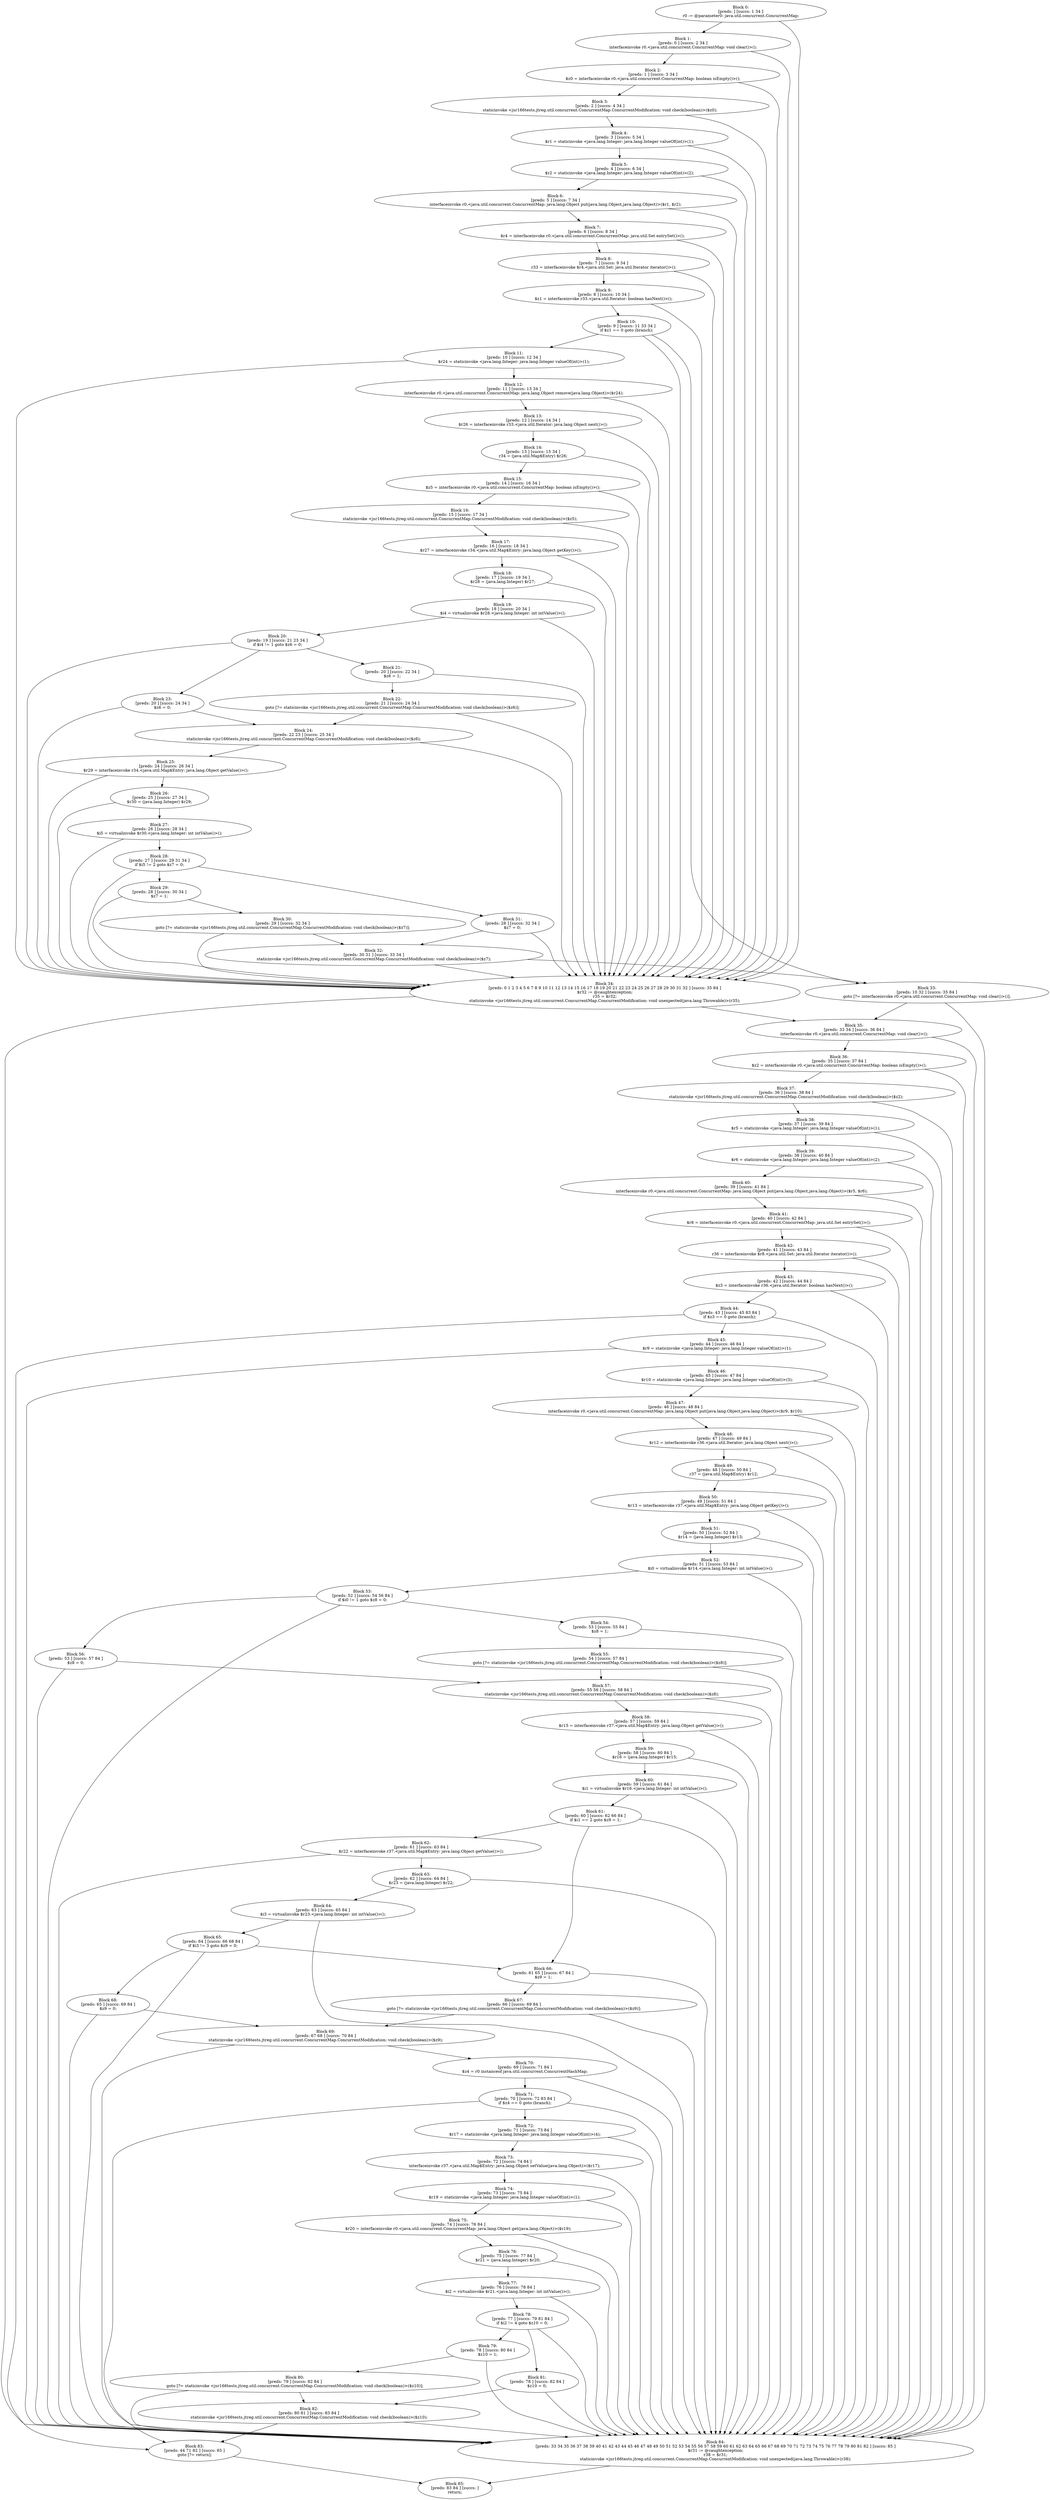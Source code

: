 digraph "unitGraph" {
    "Block 0:
[preds: ] [succs: 1 34 ]
r0 := @parameter0: java.util.concurrent.ConcurrentMap;
"
    "Block 1:
[preds: 0 ] [succs: 2 34 ]
interfaceinvoke r0.<java.util.concurrent.ConcurrentMap: void clear()>();
"
    "Block 2:
[preds: 1 ] [succs: 3 34 ]
$z0 = interfaceinvoke r0.<java.util.concurrent.ConcurrentMap: boolean isEmpty()>();
"
    "Block 3:
[preds: 2 ] [succs: 4 34 ]
staticinvoke <jsr166tests.jtreg.util.concurrent.ConcurrentMap.ConcurrentModification: void check(boolean)>($z0);
"
    "Block 4:
[preds: 3 ] [succs: 5 34 ]
$r1 = staticinvoke <java.lang.Integer: java.lang.Integer valueOf(int)>(1);
"
    "Block 5:
[preds: 4 ] [succs: 6 34 ]
$r2 = staticinvoke <java.lang.Integer: java.lang.Integer valueOf(int)>(2);
"
    "Block 6:
[preds: 5 ] [succs: 7 34 ]
interfaceinvoke r0.<java.util.concurrent.ConcurrentMap: java.lang.Object put(java.lang.Object,java.lang.Object)>($r1, $r2);
"
    "Block 7:
[preds: 6 ] [succs: 8 34 ]
$r4 = interfaceinvoke r0.<java.util.concurrent.ConcurrentMap: java.util.Set entrySet()>();
"
    "Block 8:
[preds: 7 ] [succs: 9 34 ]
r33 = interfaceinvoke $r4.<java.util.Set: java.util.Iterator iterator()>();
"
    "Block 9:
[preds: 8 ] [succs: 10 34 ]
$z1 = interfaceinvoke r33.<java.util.Iterator: boolean hasNext()>();
"
    "Block 10:
[preds: 9 ] [succs: 11 33 34 ]
if $z1 == 0 goto (branch);
"
    "Block 11:
[preds: 10 ] [succs: 12 34 ]
$r24 = staticinvoke <java.lang.Integer: java.lang.Integer valueOf(int)>(1);
"
    "Block 12:
[preds: 11 ] [succs: 13 34 ]
interfaceinvoke r0.<java.util.concurrent.ConcurrentMap: java.lang.Object remove(java.lang.Object)>($r24);
"
    "Block 13:
[preds: 12 ] [succs: 14 34 ]
$r26 = interfaceinvoke r33.<java.util.Iterator: java.lang.Object next()>();
"
    "Block 14:
[preds: 13 ] [succs: 15 34 ]
r34 = (java.util.Map$Entry) $r26;
"
    "Block 15:
[preds: 14 ] [succs: 16 34 ]
$z5 = interfaceinvoke r0.<java.util.concurrent.ConcurrentMap: boolean isEmpty()>();
"
    "Block 16:
[preds: 15 ] [succs: 17 34 ]
staticinvoke <jsr166tests.jtreg.util.concurrent.ConcurrentMap.ConcurrentModification: void check(boolean)>($z5);
"
    "Block 17:
[preds: 16 ] [succs: 18 34 ]
$r27 = interfaceinvoke r34.<java.util.Map$Entry: java.lang.Object getKey()>();
"
    "Block 18:
[preds: 17 ] [succs: 19 34 ]
$r28 = (java.lang.Integer) $r27;
"
    "Block 19:
[preds: 18 ] [succs: 20 34 ]
$i4 = virtualinvoke $r28.<java.lang.Integer: int intValue()>();
"
    "Block 20:
[preds: 19 ] [succs: 21 23 34 ]
if $i4 != 1 goto $z6 = 0;
"
    "Block 21:
[preds: 20 ] [succs: 22 34 ]
$z6 = 1;
"
    "Block 22:
[preds: 21 ] [succs: 24 34 ]
goto [?= staticinvoke <jsr166tests.jtreg.util.concurrent.ConcurrentMap.ConcurrentModification: void check(boolean)>($z6)];
"
    "Block 23:
[preds: 20 ] [succs: 24 34 ]
$z6 = 0;
"
    "Block 24:
[preds: 22 23 ] [succs: 25 34 ]
staticinvoke <jsr166tests.jtreg.util.concurrent.ConcurrentMap.ConcurrentModification: void check(boolean)>($z6);
"
    "Block 25:
[preds: 24 ] [succs: 26 34 ]
$r29 = interfaceinvoke r34.<java.util.Map$Entry: java.lang.Object getValue()>();
"
    "Block 26:
[preds: 25 ] [succs: 27 34 ]
$r30 = (java.lang.Integer) $r29;
"
    "Block 27:
[preds: 26 ] [succs: 28 34 ]
$i5 = virtualinvoke $r30.<java.lang.Integer: int intValue()>();
"
    "Block 28:
[preds: 27 ] [succs: 29 31 34 ]
if $i5 != 2 goto $z7 = 0;
"
    "Block 29:
[preds: 28 ] [succs: 30 34 ]
$z7 = 1;
"
    "Block 30:
[preds: 29 ] [succs: 32 34 ]
goto [?= staticinvoke <jsr166tests.jtreg.util.concurrent.ConcurrentMap.ConcurrentModification: void check(boolean)>($z7)];
"
    "Block 31:
[preds: 28 ] [succs: 32 34 ]
$z7 = 0;
"
    "Block 32:
[preds: 30 31 ] [succs: 33 34 ]
staticinvoke <jsr166tests.jtreg.util.concurrent.ConcurrentMap.ConcurrentModification: void check(boolean)>($z7);
"
    "Block 33:
[preds: 10 32 ] [succs: 35 84 ]
goto [?= interfaceinvoke r0.<java.util.concurrent.ConcurrentMap: void clear()>()];
"
    "Block 34:
[preds: 0 1 2 3 4 5 6 7 8 9 10 11 12 13 14 15 16 17 18 19 20 21 22 23 24 25 26 27 28 29 30 31 32 ] [succs: 35 84 ]
$r32 := @caughtexception;
r35 = $r32;
staticinvoke <jsr166tests.jtreg.util.concurrent.ConcurrentMap.ConcurrentModification: void unexpected(java.lang.Throwable)>(r35);
"
    "Block 35:
[preds: 33 34 ] [succs: 36 84 ]
interfaceinvoke r0.<java.util.concurrent.ConcurrentMap: void clear()>();
"
    "Block 36:
[preds: 35 ] [succs: 37 84 ]
$z2 = interfaceinvoke r0.<java.util.concurrent.ConcurrentMap: boolean isEmpty()>();
"
    "Block 37:
[preds: 36 ] [succs: 38 84 ]
staticinvoke <jsr166tests.jtreg.util.concurrent.ConcurrentMap.ConcurrentModification: void check(boolean)>($z2);
"
    "Block 38:
[preds: 37 ] [succs: 39 84 ]
$r5 = staticinvoke <java.lang.Integer: java.lang.Integer valueOf(int)>(1);
"
    "Block 39:
[preds: 38 ] [succs: 40 84 ]
$r6 = staticinvoke <java.lang.Integer: java.lang.Integer valueOf(int)>(2);
"
    "Block 40:
[preds: 39 ] [succs: 41 84 ]
interfaceinvoke r0.<java.util.concurrent.ConcurrentMap: java.lang.Object put(java.lang.Object,java.lang.Object)>($r5, $r6);
"
    "Block 41:
[preds: 40 ] [succs: 42 84 ]
$r8 = interfaceinvoke r0.<java.util.concurrent.ConcurrentMap: java.util.Set entrySet()>();
"
    "Block 42:
[preds: 41 ] [succs: 43 84 ]
r36 = interfaceinvoke $r8.<java.util.Set: java.util.Iterator iterator()>();
"
    "Block 43:
[preds: 42 ] [succs: 44 84 ]
$z3 = interfaceinvoke r36.<java.util.Iterator: boolean hasNext()>();
"
    "Block 44:
[preds: 43 ] [succs: 45 83 84 ]
if $z3 == 0 goto (branch);
"
    "Block 45:
[preds: 44 ] [succs: 46 84 ]
$r9 = staticinvoke <java.lang.Integer: java.lang.Integer valueOf(int)>(1);
"
    "Block 46:
[preds: 45 ] [succs: 47 84 ]
$r10 = staticinvoke <java.lang.Integer: java.lang.Integer valueOf(int)>(3);
"
    "Block 47:
[preds: 46 ] [succs: 48 84 ]
interfaceinvoke r0.<java.util.concurrent.ConcurrentMap: java.lang.Object put(java.lang.Object,java.lang.Object)>($r9, $r10);
"
    "Block 48:
[preds: 47 ] [succs: 49 84 ]
$r12 = interfaceinvoke r36.<java.util.Iterator: java.lang.Object next()>();
"
    "Block 49:
[preds: 48 ] [succs: 50 84 ]
r37 = (java.util.Map$Entry) $r12;
"
    "Block 50:
[preds: 49 ] [succs: 51 84 ]
$r13 = interfaceinvoke r37.<java.util.Map$Entry: java.lang.Object getKey()>();
"
    "Block 51:
[preds: 50 ] [succs: 52 84 ]
$r14 = (java.lang.Integer) $r13;
"
    "Block 52:
[preds: 51 ] [succs: 53 84 ]
$i0 = virtualinvoke $r14.<java.lang.Integer: int intValue()>();
"
    "Block 53:
[preds: 52 ] [succs: 54 56 84 ]
if $i0 != 1 goto $z8 = 0;
"
    "Block 54:
[preds: 53 ] [succs: 55 84 ]
$z8 = 1;
"
    "Block 55:
[preds: 54 ] [succs: 57 84 ]
goto [?= staticinvoke <jsr166tests.jtreg.util.concurrent.ConcurrentMap.ConcurrentModification: void check(boolean)>($z8)];
"
    "Block 56:
[preds: 53 ] [succs: 57 84 ]
$z8 = 0;
"
    "Block 57:
[preds: 55 56 ] [succs: 58 84 ]
staticinvoke <jsr166tests.jtreg.util.concurrent.ConcurrentMap.ConcurrentModification: void check(boolean)>($z8);
"
    "Block 58:
[preds: 57 ] [succs: 59 84 ]
$r15 = interfaceinvoke r37.<java.util.Map$Entry: java.lang.Object getValue()>();
"
    "Block 59:
[preds: 58 ] [succs: 60 84 ]
$r16 = (java.lang.Integer) $r15;
"
    "Block 60:
[preds: 59 ] [succs: 61 84 ]
$i1 = virtualinvoke $r16.<java.lang.Integer: int intValue()>();
"
    "Block 61:
[preds: 60 ] [succs: 62 66 84 ]
if $i1 == 2 goto $z9 = 1;
"
    "Block 62:
[preds: 61 ] [succs: 63 84 ]
$r22 = interfaceinvoke r37.<java.util.Map$Entry: java.lang.Object getValue()>();
"
    "Block 63:
[preds: 62 ] [succs: 64 84 ]
$r23 = (java.lang.Integer) $r22;
"
    "Block 64:
[preds: 63 ] [succs: 65 84 ]
$i3 = virtualinvoke $r23.<java.lang.Integer: int intValue()>();
"
    "Block 65:
[preds: 64 ] [succs: 66 68 84 ]
if $i3 != 3 goto $z9 = 0;
"
    "Block 66:
[preds: 61 65 ] [succs: 67 84 ]
$z9 = 1;
"
    "Block 67:
[preds: 66 ] [succs: 69 84 ]
goto [?= staticinvoke <jsr166tests.jtreg.util.concurrent.ConcurrentMap.ConcurrentModification: void check(boolean)>($z9)];
"
    "Block 68:
[preds: 65 ] [succs: 69 84 ]
$z9 = 0;
"
    "Block 69:
[preds: 67 68 ] [succs: 70 84 ]
staticinvoke <jsr166tests.jtreg.util.concurrent.ConcurrentMap.ConcurrentModification: void check(boolean)>($z9);
"
    "Block 70:
[preds: 69 ] [succs: 71 84 ]
$z4 = r0 instanceof java.util.concurrent.ConcurrentHashMap;
"
    "Block 71:
[preds: 70 ] [succs: 72 83 84 ]
if $z4 == 0 goto (branch);
"
    "Block 72:
[preds: 71 ] [succs: 73 84 ]
$r17 = staticinvoke <java.lang.Integer: java.lang.Integer valueOf(int)>(4);
"
    "Block 73:
[preds: 72 ] [succs: 74 84 ]
interfaceinvoke r37.<java.util.Map$Entry: java.lang.Object setValue(java.lang.Object)>($r17);
"
    "Block 74:
[preds: 73 ] [succs: 75 84 ]
$r19 = staticinvoke <java.lang.Integer: java.lang.Integer valueOf(int)>(1);
"
    "Block 75:
[preds: 74 ] [succs: 76 84 ]
$r20 = interfaceinvoke r0.<java.util.concurrent.ConcurrentMap: java.lang.Object get(java.lang.Object)>($r19);
"
    "Block 76:
[preds: 75 ] [succs: 77 84 ]
$r21 = (java.lang.Integer) $r20;
"
    "Block 77:
[preds: 76 ] [succs: 78 84 ]
$i2 = virtualinvoke $r21.<java.lang.Integer: int intValue()>();
"
    "Block 78:
[preds: 77 ] [succs: 79 81 84 ]
if $i2 != 4 goto $z10 = 0;
"
    "Block 79:
[preds: 78 ] [succs: 80 84 ]
$z10 = 1;
"
    "Block 80:
[preds: 79 ] [succs: 82 84 ]
goto [?= staticinvoke <jsr166tests.jtreg.util.concurrent.ConcurrentMap.ConcurrentModification: void check(boolean)>($z10)];
"
    "Block 81:
[preds: 78 ] [succs: 82 84 ]
$z10 = 0;
"
    "Block 82:
[preds: 80 81 ] [succs: 83 84 ]
staticinvoke <jsr166tests.jtreg.util.concurrent.ConcurrentMap.ConcurrentModification: void check(boolean)>($z10);
"
    "Block 83:
[preds: 44 71 82 ] [succs: 85 ]
goto [?= return];
"
    "Block 84:
[preds: 33 34 35 36 37 38 39 40 41 42 43 44 45 46 47 48 49 50 51 52 53 54 55 56 57 58 59 60 61 62 63 64 65 66 67 68 69 70 71 72 73 74 75 76 77 78 79 80 81 82 ] [succs: 85 ]
$r31 := @caughtexception;
r38 = $r31;
staticinvoke <jsr166tests.jtreg.util.concurrent.ConcurrentMap.ConcurrentModification: void unexpected(java.lang.Throwable)>(r38);
"
    "Block 85:
[preds: 83 84 ] [succs: ]
return;
"
    "Block 0:
[preds: ] [succs: 1 34 ]
r0 := @parameter0: java.util.concurrent.ConcurrentMap;
"->"Block 1:
[preds: 0 ] [succs: 2 34 ]
interfaceinvoke r0.<java.util.concurrent.ConcurrentMap: void clear()>();
";
    "Block 0:
[preds: ] [succs: 1 34 ]
r0 := @parameter0: java.util.concurrent.ConcurrentMap;
"->"Block 34:
[preds: 0 1 2 3 4 5 6 7 8 9 10 11 12 13 14 15 16 17 18 19 20 21 22 23 24 25 26 27 28 29 30 31 32 ] [succs: 35 84 ]
$r32 := @caughtexception;
r35 = $r32;
staticinvoke <jsr166tests.jtreg.util.concurrent.ConcurrentMap.ConcurrentModification: void unexpected(java.lang.Throwable)>(r35);
";
    "Block 1:
[preds: 0 ] [succs: 2 34 ]
interfaceinvoke r0.<java.util.concurrent.ConcurrentMap: void clear()>();
"->"Block 2:
[preds: 1 ] [succs: 3 34 ]
$z0 = interfaceinvoke r0.<java.util.concurrent.ConcurrentMap: boolean isEmpty()>();
";
    "Block 1:
[preds: 0 ] [succs: 2 34 ]
interfaceinvoke r0.<java.util.concurrent.ConcurrentMap: void clear()>();
"->"Block 34:
[preds: 0 1 2 3 4 5 6 7 8 9 10 11 12 13 14 15 16 17 18 19 20 21 22 23 24 25 26 27 28 29 30 31 32 ] [succs: 35 84 ]
$r32 := @caughtexception;
r35 = $r32;
staticinvoke <jsr166tests.jtreg.util.concurrent.ConcurrentMap.ConcurrentModification: void unexpected(java.lang.Throwable)>(r35);
";
    "Block 2:
[preds: 1 ] [succs: 3 34 ]
$z0 = interfaceinvoke r0.<java.util.concurrent.ConcurrentMap: boolean isEmpty()>();
"->"Block 3:
[preds: 2 ] [succs: 4 34 ]
staticinvoke <jsr166tests.jtreg.util.concurrent.ConcurrentMap.ConcurrentModification: void check(boolean)>($z0);
";
    "Block 2:
[preds: 1 ] [succs: 3 34 ]
$z0 = interfaceinvoke r0.<java.util.concurrent.ConcurrentMap: boolean isEmpty()>();
"->"Block 34:
[preds: 0 1 2 3 4 5 6 7 8 9 10 11 12 13 14 15 16 17 18 19 20 21 22 23 24 25 26 27 28 29 30 31 32 ] [succs: 35 84 ]
$r32 := @caughtexception;
r35 = $r32;
staticinvoke <jsr166tests.jtreg.util.concurrent.ConcurrentMap.ConcurrentModification: void unexpected(java.lang.Throwable)>(r35);
";
    "Block 3:
[preds: 2 ] [succs: 4 34 ]
staticinvoke <jsr166tests.jtreg.util.concurrent.ConcurrentMap.ConcurrentModification: void check(boolean)>($z0);
"->"Block 4:
[preds: 3 ] [succs: 5 34 ]
$r1 = staticinvoke <java.lang.Integer: java.lang.Integer valueOf(int)>(1);
";
    "Block 3:
[preds: 2 ] [succs: 4 34 ]
staticinvoke <jsr166tests.jtreg.util.concurrent.ConcurrentMap.ConcurrentModification: void check(boolean)>($z0);
"->"Block 34:
[preds: 0 1 2 3 4 5 6 7 8 9 10 11 12 13 14 15 16 17 18 19 20 21 22 23 24 25 26 27 28 29 30 31 32 ] [succs: 35 84 ]
$r32 := @caughtexception;
r35 = $r32;
staticinvoke <jsr166tests.jtreg.util.concurrent.ConcurrentMap.ConcurrentModification: void unexpected(java.lang.Throwable)>(r35);
";
    "Block 4:
[preds: 3 ] [succs: 5 34 ]
$r1 = staticinvoke <java.lang.Integer: java.lang.Integer valueOf(int)>(1);
"->"Block 5:
[preds: 4 ] [succs: 6 34 ]
$r2 = staticinvoke <java.lang.Integer: java.lang.Integer valueOf(int)>(2);
";
    "Block 4:
[preds: 3 ] [succs: 5 34 ]
$r1 = staticinvoke <java.lang.Integer: java.lang.Integer valueOf(int)>(1);
"->"Block 34:
[preds: 0 1 2 3 4 5 6 7 8 9 10 11 12 13 14 15 16 17 18 19 20 21 22 23 24 25 26 27 28 29 30 31 32 ] [succs: 35 84 ]
$r32 := @caughtexception;
r35 = $r32;
staticinvoke <jsr166tests.jtreg.util.concurrent.ConcurrentMap.ConcurrentModification: void unexpected(java.lang.Throwable)>(r35);
";
    "Block 5:
[preds: 4 ] [succs: 6 34 ]
$r2 = staticinvoke <java.lang.Integer: java.lang.Integer valueOf(int)>(2);
"->"Block 6:
[preds: 5 ] [succs: 7 34 ]
interfaceinvoke r0.<java.util.concurrent.ConcurrentMap: java.lang.Object put(java.lang.Object,java.lang.Object)>($r1, $r2);
";
    "Block 5:
[preds: 4 ] [succs: 6 34 ]
$r2 = staticinvoke <java.lang.Integer: java.lang.Integer valueOf(int)>(2);
"->"Block 34:
[preds: 0 1 2 3 4 5 6 7 8 9 10 11 12 13 14 15 16 17 18 19 20 21 22 23 24 25 26 27 28 29 30 31 32 ] [succs: 35 84 ]
$r32 := @caughtexception;
r35 = $r32;
staticinvoke <jsr166tests.jtreg.util.concurrent.ConcurrentMap.ConcurrentModification: void unexpected(java.lang.Throwable)>(r35);
";
    "Block 6:
[preds: 5 ] [succs: 7 34 ]
interfaceinvoke r0.<java.util.concurrent.ConcurrentMap: java.lang.Object put(java.lang.Object,java.lang.Object)>($r1, $r2);
"->"Block 7:
[preds: 6 ] [succs: 8 34 ]
$r4 = interfaceinvoke r0.<java.util.concurrent.ConcurrentMap: java.util.Set entrySet()>();
";
    "Block 6:
[preds: 5 ] [succs: 7 34 ]
interfaceinvoke r0.<java.util.concurrent.ConcurrentMap: java.lang.Object put(java.lang.Object,java.lang.Object)>($r1, $r2);
"->"Block 34:
[preds: 0 1 2 3 4 5 6 7 8 9 10 11 12 13 14 15 16 17 18 19 20 21 22 23 24 25 26 27 28 29 30 31 32 ] [succs: 35 84 ]
$r32 := @caughtexception;
r35 = $r32;
staticinvoke <jsr166tests.jtreg.util.concurrent.ConcurrentMap.ConcurrentModification: void unexpected(java.lang.Throwable)>(r35);
";
    "Block 7:
[preds: 6 ] [succs: 8 34 ]
$r4 = interfaceinvoke r0.<java.util.concurrent.ConcurrentMap: java.util.Set entrySet()>();
"->"Block 8:
[preds: 7 ] [succs: 9 34 ]
r33 = interfaceinvoke $r4.<java.util.Set: java.util.Iterator iterator()>();
";
    "Block 7:
[preds: 6 ] [succs: 8 34 ]
$r4 = interfaceinvoke r0.<java.util.concurrent.ConcurrentMap: java.util.Set entrySet()>();
"->"Block 34:
[preds: 0 1 2 3 4 5 6 7 8 9 10 11 12 13 14 15 16 17 18 19 20 21 22 23 24 25 26 27 28 29 30 31 32 ] [succs: 35 84 ]
$r32 := @caughtexception;
r35 = $r32;
staticinvoke <jsr166tests.jtreg.util.concurrent.ConcurrentMap.ConcurrentModification: void unexpected(java.lang.Throwable)>(r35);
";
    "Block 8:
[preds: 7 ] [succs: 9 34 ]
r33 = interfaceinvoke $r4.<java.util.Set: java.util.Iterator iterator()>();
"->"Block 9:
[preds: 8 ] [succs: 10 34 ]
$z1 = interfaceinvoke r33.<java.util.Iterator: boolean hasNext()>();
";
    "Block 8:
[preds: 7 ] [succs: 9 34 ]
r33 = interfaceinvoke $r4.<java.util.Set: java.util.Iterator iterator()>();
"->"Block 34:
[preds: 0 1 2 3 4 5 6 7 8 9 10 11 12 13 14 15 16 17 18 19 20 21 22 23 24 25 26 27 28 29 30 31 32 ] [succs: 35 84 ]
$r32 := @caughtexception;
r35 = $r32;
staticinvoke <jsr166tests.jtreg.util.concurrent.ConcurrentMap.ConcurrentModification: void unexpected(java.lang.Throwable)>(r35);
";
    "Block 9:
[preds: 8 ] [succs: 10 34 ]
$z1 = interfaceinvoke r33.<java.util.Iterator: boolean hasNext()>();
"->"Block 10:
[preds: 9 ] [succs: 11 33 34 ]
if $z1 == 0 goto (branch);
";
    "Block 9:
[preds: 8 ] [succs: 10 34 ]
$z1 = interfaceinvoke r33.<java.util.Iterator: boolean hasNext()>();
"->"Block 34:
[preds: 0 1 2 3 4 5 6 7 8 9 10 11 12 13 14 15 16 17 18 19 20 21 22 23 24 25 26 27 28 29 30 31 32 ] [succs: 35 84 ]
$r32 := @caughtexception;
r35 = $r32;
staticinvoke <jsr166tests.jtreg.util.concurrent.ConcurrentMap.ConcurrentModification: void unexpected(java.lang.Throwable)>(r35);
";
    "Block 10:
[preds: 9 ] [succs: 11 33 34 ]
if $z1 == 0 goto (branch);
"->"Block 11:
[preds: 10 ] [succs: 12 34 ]
$r24 = staticinvoke <java.lang.Integer: java.lang.Integer valueOf(int)>(1);
";
    "Block 10:
[preds: 9 ] [succs: 11 33 34 ]
if $z1 == 0 goto (branch);
"->"Block 33:
[preds: 10 32 ] [succs: 35 84 ]
goto [?= interfaceinvoke r0.<java.util.concurrent.ConcurrentMap: void clear()>()];
";
    "Block 10:
[preds: 9 ] [succs: 11 33 34 ]
if $z1 == 0 goto (branch);
"->"Block 34:
[preds: 0 1 2 3 4 5 6 7 8 9 10 11 12 13 14 15 16 17 18 19 20 21 22 23 24 25 26 27 28 29 30 31 32 ] [succs: 35 84 ]
$r32 := @caughtexception;
r35 = $r32;
staticinvoke <jsr166tests.jtreg.util.concurrent.ConcurrentMap.ConcurrentModification: void unexpected(java.lang.Throwable)>(r35);
";
    "Block 11:
[preds: 10 ] [succs: 12 34 ]
$r24 = staticinvoke <java.lang.Integer: java.lang.Integer valueOf(int)>(1);
"->"Block 12:
[preds: 11 ] [succs: 13 34 ]
interfaceinvoke r0.<java.util.concurrent.ConcurrentMap: java.lang.Object remove(java.lang.Object)>($r24);
";
    "Block 11:
[preds: 10 ] [succs: 12 34 ]
$r24 = staticinvoke <java.lang.Integer: java.lang.Integer valueOf(int)>(1);
"->"Block 34:
[preds: 0 1 2 3 4 5 6 7 8 9 10 11 12 13 14 15 16 17 18 19 20 21 22 23 24 25 26 27 28 29 30 31 32 ] [succs: 35 84 ]
$r32 := @caughtexception;
r35 = $r32;
staticinvoke <jsr166tests.jtreg.util.concurrent.ConcurrentMap.ConcurrentModification: void unexpected(java.lang.Throwable)>(r35);
";
    "Block 12:
[preds: 11 ] [succs: 13 34 ]
interfaceinvoke r0.<java.util.concurrent.ConcurrentMap: java.lang.Object remove(java.lang.Object)>($r24);
"->"Block 13:
[preds: 12 ] [succs: 14 34 ]
$r26 = interfaceinvoke r33.<java.util.Iterator: java.lang.Object next()>();
";
    "Block 12:
[preds: 11 ] [succs: 13 34 ]
interfaceinvoke r0.<java.util.concurrent.ConcurrentMap: java.lang.Object remove(java.lang.Object)>($r24);
"->"Block 34:
[preds: 0 1 2 3 4 5 6 7 8 9 10 11 12 13 14 15 16 17 18 19 20 21 22 23 24 25 26 27 28 29 30 31 32 ] [succs: 35 84 ]
$r32 := @caughtexception;
r35 = $r32;
staticinvoke <jsr166tests.jtreg.util.concurrent.ConcurrentMap.ConcurrentModification: void unexpected(java.lang.Throwable)>(r35);
";
    "Block 13:
[preds: 12 ] [succs: 14 34 ]
$r26 = interfaceinvoke r33.<java.util.Iterator: java.lang.Object next()>();
"->"Block 14:
[preds: 13 ] [succs: 15 34 ]
r34 = (java.util.Map$Entry) $r26;
";
    "Block 13:
[preds: 12 ] [succs: 14 34 ]
$r26 = interfaceinvoke r33.<java.util.Iterator: java.lang.Object next()>();
"->"Block 34:
[preds: 0 1 2 3 4 5 6 7 8 9 10 11 12 13 14 15 16 17 18 19 20 21 22 23 24 25 26 27 28 29 30 31 32 ] [succs: 35 84 ]
$r32 := @caughtexception;
r35 = $r32;
staticinvoke <jsr166tests.jtreg.util.concurrent.ConcurrentMap.ConcurrentModification: void unexpected(java.lang.Throwable)>(r35);
";
    "Block 14:
[preds: 13 ] [succs: 15 34 ]
r34 = (java.util.Map$Entry) $r26;
"->"Block 15:
[preds: 14 ] [succs: 16 34 ]
$z5 = interfaceinvoke r0.<java.util.concurrent.ConcurrentMap: boolean isEmpty()>();
";
    "Block 14:
[preds: 13 ] [succs: 15 34 ]
r34 = (java.util.Map$Entry) $r26;
"->"Block 34:
[preds: 0 1 2 3 4 5 6 7 8 9 10 11 12 13 14 15 16 17 18 19 20 21 22 23 24 25 26 27 28 29 30 31 32 ] [succs: 35 84 ]
$r32 := @caughtexception;
r35 = $r32;
staticinvoke <jsr166tests.jtreg.util.concurrent.ConcurrentMap.ConcurrentModification: void unexpected(java.lang.Throwable)>(r35);
";
    "Block 15:
[preds: 14 ] [succs: 16 34 ]
$z5 = interfaceinvoke r0.<java.util.concurrent.ConcurrentMap: boolean isEmpty()>();
"->"Block 16:
[preds: 15 ] [succs: 17 34 ]
staticinvoke <jsr166tests.jtreg.util.concurrent.ConcurrentMap.ConcurrentModification: void check(boolean)>($z5);
";
    "Block 15:
[preds: 14 ] [succs: 16 34 ]
$z5 = interfaceinvoke r0.<java.util.concurrent.ConcurrentMap: boolean isEmpty()>();
"->"Block 34:
[preds: 0 1 2 3 4 5 6 7 8 9 10 11 12 13 14 15 16 17 18 19 20 21 22 23 24 25 26 27 28 29 30 31 32 ] [succs: 35 84 ]
$r32 := @caughtexception;
r35 = $r32;
staticinvoke <jsr166tests.jtreg.util.concurrent.ConcurrentMap.ConcurrentModification: void unexpected(java.lang.Throwable)>(r35);
";
    "Block 16:
[preds: 15 ] [succs: 17 34 ]
staticinvoke <jsr166tests.jtreg.util.concurrent.ConcurrentMap.ConcurrentModification: void check(boolean)>($z5);
"->"Block 17:
[preds: 16 ] [succs: 18 34 ]
$r27 = interfaceinvoke r34.<java.util.Map$Entry: java.lang.Object getKey()>();
";
    "Block 16:
[preds: 15 ] [succs: 17 34 ]
staticinvoke <jsr166tests.jtreg.util.concurrent.ConcurrentMap.ConcurrentModification: void check(boolean)>($z5);
"->"Block 34:
[preds: 0 1 2 3 4 5 6 7 8 9 10 11 12 13 14 15 16 17 18 19 20 21 22 23 24 25 26 27 28 29 30 31 32 ] [succs: 35 84 ]
$r32 := @caughtexception;
r35 = $r32;
staticinvoke <jsr166tests.jtreg.util.concurrent.ConcurrentMap.ConcurrentModification: void unexpected(java.lang.Throwable)>(r35);
";
    "Block 17:
[preds: 16 ] [succs: 18 34 ]
$r27 = interfaceinvoke r34.<java.util.Map$Entry: java.lang.Object getKey()>();
"->"Block 18:
[preds: 17 ] [succs: 19 34 ]
$r28 = (java.lang.Integer) $r27;
";
    "Block 17:
[preds: 16 ] [succs: 18 34 ]
$r27 = interfaceinvoke r34.<java.util.Map$Entry: java.lang.Object getKey()>();
"->"Block 34:
[preds: 0 1 2 3 4 5 6 7 8 9 10 11 12 13 14 15 16 17 18 19 20 21 22 23 24 25 26 27 28 29 30 31 32 ] [succs: 35 84 ]
$r32 := @caughtexception;
r35 = $r32;
staticinvoke <jsr166tests.jtreg.util.concurrent.ConcurrentMap.ConcurrentModification: void unexpected(java.lang.Throwable)>(r35);
";
    "Block 18:
[preds: 17 ] [succs: 19 34 ]
$r28 = (java.lang.Integer) $r27;
"->"Block 19:
[preds: 18 ] [succs: 20 34 ]
$i4 = virtualinvoke $r28.<java.lang.Integer: int intValue()>();
";
    "Block 18:
[preds: 17 ] [succs: 19 34 ]
$r28 = (java.lang.Integer) $r27;
"->"Block 34:
[preds: 0 1 2 3 4 5 6 7 8 9 10 11 12 13 14 15 16 17 18 19 20 21 22 23 24 25 26 27 28 29 30 31 32 ] [succs: 35 84 ]
$r32 := @caughtexception;
r35 = $r32;
staticinvoke <jsr166tests.jtreg.util.concurrent.ConcurrentMap.ConcurrentModification: void unexpected(java.lang.Throwable)>(r35);
";
    "Block 19:
[preds: 18 ] [succs: 20 34 ]
$i4 = virtualinvoke $r28.<java.lang.Integer: int intValue()>();
"->"Block 20:
[preds: 19 ] [succs: 21 23 34 ]
if $i4 != 1 goto $z6 = 0;
";
    "Block 19:
[preds: 18 ] [succs: 20 34 ]
$i4 = virtualinvoke $r28.<java.lang.Integer: int intValue()>();
"->"Block 34:
[preds: 0 1 2 3 4 5 6 7 8 9 10 11 12 13 14 15 16 17 18 19 20 21 22 23 24 25 26 27 28 29 30 31 32 ] [succs: 35 84 ]
$r32 := @caughtexception;
r35 = $r32;
staticinvoke <jsr166tests.jtreg.util.concurrent.ConcurrentMap.ConcurrentModification: void unexpected(java.lang.Throwable)>(r35);
";
    "Block 20:
[preds: 19 ] [succs: 21 23 34 ]
if $i4 != 1 goto $z6 = 0;
"->"Block 21:
[preds: 20 ] [succs: 22 34 ]
$z6 = 1;
";
    "Block 20:
[preds: 19 ] [succs: 21 23 34 ]
if $i4 != 1 goto $z6 = 0;
"->"Block 23:
[preds: 20 ] [succs: 24 34 ]
$z6 = 0;
";
    "Block 20:
[preds: 19 ] [succs: 21 23 34 ]
if $i4 != 1 goto $z6 = 0;
"->"Block 34:
[preds: 0 1 2 3 4 5 6 7 8 9 10 11 12 13 14 15 16 17 18 19 20 21 22 23 24 25 26 27 28 29 30 31 32 ] [succs: 35 84 ]
$r32 := @caughtexception;
r35 = $r32;
staticinvoke <jsr166tests.jtreg.util.concurrent.ConcurrentMap.ConcurrentModification: void unexpected(java.lang.Throwable)>(r35);
";
    "Block 21:
[preds: 20 ] [succs: 22 34 ]
$z6 = 1;
"->"Block 22:
[preds: 21 ] [succs: 24 34 ]
goto [?= staticinvoke <jsr166tests.jtreg.util.concurrent.ConcurrentMap.ConcurrentModification: void check(boolean)>($z6)];
";
    "Block 21:
[preds: 20 ] [succs: 22 34 ]
$z6 = 1;
"->"Block 34:
[preds: 0 1 2 3 4 5 6 7 8 9 10 11 12 13 14 15 16 17 18 19 20 21 22 23 24 25 26 27 28 29 30 31 32 ] [succs: 35 84 ]
$r32 := @caughtexception;
r35 = $r32;
staticinvoke <jsr166tests.jtreg.util.concurrent.ConcurrentMap.ConcurrentModification: void unexpected(java.lang.Throwable)>(r35);
";
    "Block 22:
[preds: 21 ] [succs: 24 34 ]
goto [?= staticinvoke <jsr166tests.jtreg.util.concurrent.ConcurrentMap.ConcurrentModification: void check(boolean)>($z6)];
"->"Block 24:
[preds: 22 23 ] [succs: 25 34 ]
staticinvoke <jsr166tests.jtreg.util.concurrent.ConcurrentMap.ConcurrentModification: void check(boolean)>($z6);
";
    "Block 22:
[preds: 21 ] [succs: 24 34 ]
goto [?= staticinvoke <jsr166tests.jtreg.util.concurrent.ConcurrentMap.ConcurrentModification: void check(boolean)>($z6)];
"->"Block 34:
[preds: 0 1 2 3 4 5 6 7 8 9 10 11 12 13 14 15 16 17 18 19 20 21 22 23 24 25 26 27 28 29 30 31 32 ] [succs: 35 84 ]
$r32 := @caughtexception;
r35 = $r32;
staticinvoke <jsr166tests.jtreg.util.concurrent.ConcurrentMap.ConcurrentModification: void unexpected(java.lang.Throwable)>(r35);
";
    "Block 23:
[preds: 20 ] [succs: 24 34 ]
$z6 = 0;
"->"Block 24:
[preds: 22 23 ] [succs: 25 34 ]
staticinvoke <jsr166tests.jtreg.util.concurrent.ConcurrentMap.ConcurrentModification: void check(boolean)>($z6);
";
    "Block 23:
[preds: 20 ] [succs: 24 34 ]
$z6 = 0;
"->"Block 34:
[preds: 0 1 2 3 4 5 6 7 8 9 10 11 12 13 14 15 16 17 18 19 20 21 22 23 24 25 26 27 28 29 30 31 32 ] [succs: 35 84 ]
$r32 := @caughtexception;
r35 = $r32;
staticinvoke <jsr166tests.jtreg.util.concurrent.ConcurrentMap.ConcurrentModification: void unexpected(java.lang.Throwable)>(r35);
";
    "Block 24:
[preds: 22 23 ] [succs: 25 34 ]
staticinvoke <jsr166tests.jtreg.util.concurrent.ConcurrentMap.ConcurrentModification: void check(boolean)>($z6);
"->"Block 25:
[preds: 24 ] [succs: 26 34 ]
$r29 = interfaceinvoke r34.<java.util.Map$Entry: java.lang.Object getValue()>();
";
    "Block 24:
[preds: 22 23 ] [succs: 25 34 ]
staticinvoke <jsr166tests.jtreg.util.concurrent.ConcurrentMap.ConcurrentModification: void check(boolean)>($z6);
"->"Block 34:
[preds: 0 1 2 3 4 5 6 7 8 9 10 11 12 13 14 15 16 17 18 19 20 21 22 23 24 25 26 27 28 29 30 31 32 ] [succs: 35 84 ]
$r32 := @caughtexception;
r35 = $r32;
staticinvoke <jsr166tests.jtreg.util.concurrent.ConcurrentMap.ConcurrentModification: void unexpected(java.lang.Throwable)>(r35);
";
    "Block 25:
[preds: 24 ] [succs: 26 34 ]
$r29 = interfaceinvoke r34.<java.util.Map$Entry: java.lang.Object getValue()>();
"->"Block 26:
[preds: 25 ] [succs: 27 34 ]
$r30 = (java.lang.Integer) $r29;
";
    "Block 25:
[preds: 24 ] [succs: 26 34 ]
$r29 = interfaceinvoke r34.<java.util.Map$Entry: java.lang.Object getValue()>();
"->"Block 34:
[preds: 0 1 2 3 4 5 6 7 8 9 10 11 12 13 14 15 16 17 18 19 20 21 22 23 24 25 26 27 28 29 30 31 32 ] [succs: 35 84 ]
$r32 := @caughtexception;
r35 = $r32;
staticinvoke <jsr166tests.jtreg.util.concurrent.ConcurrentMap.ConcurrentModification: void unexpected(java.lang.Throwable)>(r35);
";
    "Block 26:
[preds: 25 ] [succs: 27 34 ]
$r30 = (java.lang.Integer) $r29;
"->"Block 27:
[preds: 26 ] [succs: 28 34 ]
$i5 = virtualinvoke $r30.<java.lang.Integer: int intValue()>();
";
    "Block 26:
[preds: 25 ] [succs: 27 34 ]
$r30 = (java.lang.Integer) $r29;
"->"Block 34:
[preds: 0 1 2 3 4 5 6 7 8 9 10 11 12 13 14 15 16 17 18 19 20 21 22 23 24 25 26 27 28 29 30 31 32 ] [succs: 35 84 ]
$r32 := @caughtexception;
r35 = $r32;
staticinvoke <jsr166tests.jtreg.util.concurrent.ConcurrentMap.ConcurrentModification: void unexpected(java.lang.Throwable)>(r35);
";
    "Block 27:
[preds: 26 ] [succs: 28 34 ]
$i5 = virtualinvoke $r30.<java.lang.Integer: int intValue()>();
"->"Block 28:
[preds: 27 ] [succs: 29 31 34 ]
if $i5 != 2 goto $z7 = 0;
";
    "Block 27:
[preds: 26 ] [succs: 28 34 ]
$i5 = virtualinvoke $r30.<java.lang.Integer: int intValue()>();
"->"Block 34:
[preds: 0 1 2 3 4 5 6 7 8 9 10 11 12 13 14 15 16 17 18 19 20 21 22 23 24 25 26 27 28 29 30 31 32 ] [succs: 35 84 ]
$r32 := @caughtexception;
r35 = $r32;
staticinvoke <jsr166tests.jtreg.util.concurrent.ConcurrentMap.ConcurrentModification: void unexpected(java.lang.Throwable)>(r35);
";
    "Block 28:
[preds: 27 ] [succs: 29 31 34 ]
if $i5 != 2 goto $z7 = 0;
"->"Block 29:
[preds: 28 ] [succs: 30 34 ]
$z7 = 1;
";
    "Block 28:
[preds: 27 ] [succs: 29 31 34 ]
if $i5 != 2 goto $z7 = 0;
"->"Block 31:
[preds: 28 ] [succs: 32 34 ]
$z7 = 0;
";
    "Block 28:
[preds: 27 ] [succs: 29 31 34 ]
if $i5 != 2 goto $z7 = 0;
"->"Block 34:
[preds: 0 1 2 3 4 5 6 7 8 9 10 11 12 13 14 15 16 17 18 19 20 21 22 23 24 25 26 27 28 29 30 31 32 ] [succs: 35 84 ]
$r32 := @caughtexception;
r35 = $r32;
staticinvoke <jsr166tests.jtreg.util.concurrent.ConcurrentMap.ConcurrentModification: void unexpected(java.lang.Throwable)>(r35);
";
    "Block 29:
[preds: 28 ] [succs: 30 34 ]
$z7 = 1;
"->"Block 30:
[preds: 29 ] [succs: 32 34 ]
goto [?= staticinvoke <jsr166tests.jtreg.util.concurrent.ConcurrentMap.ConcurrentModification: void check(boolean)>($z7)];
";
    "Block 29:
[preds: 28 ] [succs: 30 34 ]
$z7 = 1;
"->"Block 34:
[preds: 0 1 2 3 4 5 6 7 8 9 10 11 12 13 14 15 16 17 18 19 20 21 22 23 24 25 26 27 28 29 30 31 32 ] [succs: 35 84 ]
$r32 := @caughtexception;
r35 = $r32;
staticinvoke <jsr166tests.jtreg.util.concurrent.ConcurrentMap.ConcurrentModification: void unexpected(java.lang.Throwable)>(r35);
";
    "Block 30:
[preds: 29 ] [succs: 32 34 ]
goto [?= staticinvoke <jsr166tests.jtreg.util.concurrent.ConcurrentMap.ConcurrentModification: void check(boolean)>($z7)];
"->"Block 32:
[preds: 30 31 ] [succs: 33 34 ]
staticinvoke <jsr166tests.jtreg.util.concurrent.ConcurrentMap.ConcurrentModification: void check(boolean)>($z7);
";
    "Block 30:
[preds: 29 ] [succs: 32 34 ]
goto [?= staticinvoke <jsr166tests.jtreg.util.concurrent.ConcurrentMap.ConcurrentModification: void check(boolean)>($z7)];
"->"Block 34:
[preds: 0 1 2 3 4 5 6 7 8 9 10 11 12 13 14 15 16 17 18 19 20 21 22 23 24 25 26 27 28 29 30 31 32 ] [succs: 35 84 ]
$r32 := @caughtexception;
r35 = $r32;
staticinvoke <jsr166tests.jtreg.util.concurrent.ConcurrentMap.ConcurrentModification: void unexpected(java.lang.Throwable)>(r35);
";
    "Block 31:
[preds: 28 ] [succs: 32 34 ]
$z7 = 0;
"->"Block 32:
[preds: 30 31 ] [succs: 33 34 ]
staticinvoke <jsr166tests.jtreg.util.concurrent.ConcurrentMap.ConcurrentModification: void check(boolean)>($z7);
";
    "Block 31:
[preds: 28 ] [succs: 32 34 ]
$z7 = 0;
"->"Block 34:
[preds: 0 1 2 3 4 5 6 7 8 9 10 11 12 13 14 15 16 17 18 19 20 21 22 23 24 25 26 27 28 29 30 31 32 ] [succs: 35 84 ]
$r32 := @caughtexception;
r35 = $r32;
staticinvoke <jsr166tests.jtreg.util.concurrent.ConcurrentMap.ConcurrentModification: void unexpected(java.lang.Throwable)>(r35);
";
    "Block 32:
[preds: 30 31 ] [succs: 33 34 ]
staticinvoke <jsr166tests.jtreg.util.concurrent.ConcurrentMap.ConcurrentModification: void check(boolean)>($z7);
"->"Block 33:
[preds: 10 32 ] [succs: 35 84 ]
goto [?= interfaceinvoke r0.<java.util.concurrent.ConcurrentMap: void clear()>()];
";
    "Block 32:
[preds: 30 31 ] [succs: 33 34 ]
staticinvoke <jsr166tests.jtreg.util.concurrent.ConcurrentMap.ConcurrentModification: void check(boolean)>($z7);
"->"Block 34:
[preds: 0 1 2 3 4 5 6 7 8 9 10 11 12 13 14 15 16 17 18 19 20 21 22 23 24 25 26 27 28 29 30 31 32 ] [succs: 35 84 ]
$r32 := @caughtexception;
r35 = $r32;
staticinvoke <jsr166tests.jtreg.util.concurrent.ConcurrentMap.ConcurrentModification: void unexpected(java.lang.Throwable)>(r35);
";
    "Block 33:
[preds: 10 32 ] [succs: 35 84 ]
goto [?= interfaceinvoke r0.<java.util.concurrent.ConcurrentMap: void clear()>()];
"->"Block 35:
[preds: 33 34 ] [succs: 36 84 ]
interfaceinvoke r0.<java.util.concurrent.ConcurrentMap: void clear()>();
";
    "Block 33:
[preds: 10 32 ] [succs: 35 84 ]
goto [?= interfaceinvoke r0.<java.util.concurrent.ConcurrentMap: void clear()>()];
"->"Block 84:
[preds: 33 34 35 36 37 38 39 40 41 42 43 44 45 46 47 48 49 50 51 52 53 54 55 56 57 58 59 60 61 62 63 64 65 66 67 68 69 70 71 72 73 74 75 76 77 78 79 80 81 82 ] [succs: 85 ]
$r31 := @caughtexception;
r38 = $r31;
staticinvoke <jsr166tests.jtreg.util.concurrent.ConcurrentMap.ConcurrentModification: void unexpected(java.lang.Throwable)>(r38);
";
    "Block 34:
[preds: 0 1 2 3 4 5 6 7 8 9 10 11 12 13 14 15 16 17 18 19 20 21 22 23 24 25 26 27 28 29 30 31 32 ] [succs: 35 84 ]
$r32 := @caughtexception;
r35 = $r32;
staticinvoke <jsr166tests.jtreg.util.concurrent.ConcurrentMap.ConcurrentModification: void unexpected(java.lang.Throwable)>(r35);
"->"Block 35:
[preds: 33 34 ] [succs: 36 84 ]
interfaceinvoke r0.<java.util.concurrent.ConcurrentMap: void clear()>();
";
    "Block 34:
[preds: 0 1 2 3 4 5 6 7 8 9 10 11 12 13 14 15 16 17 18 19 20 21 22 23 24 25 26 27 28 29 30 31 32 ] [succs: 35 84 ]
$r32 := @caughtexception;
r35 = $r32;
staticinvoke <jsr166tests.jtreg.util.concurrent.ConcurrentMap.ConcurrentModification: void unexpected(java.lang.Throwable)>(r35);
"->"Block 84:
[preds: 33 34 35 36 37 38 39 40 41 42 43 44 45 46 47 48 49 50 51 52 53 54 55 56 57 58 59 60 61 62 63 64 65 66 67 68 69 70 71 72 73 74 75 76 77 78 79 80 81 82 ] [succs: 85 ]
$r31 := @caughtexception;
r38 = $r31;
staticinvoke <jsr166tests.jtreg.util.concurrent.ConcurrentMap.ConcurrentModification: void unexpected(java.lang.Throwable)>(r38);
";
    "Block 35:
[preds: 33 34 ] [succs: 36 84 ]
interfaceinvoke r0.<java.util.concurrent.ConcurrentMap: void clear()>();
"->"Block 36:
[preds: 35 ] [succs: 37 84 ]
$z2 = interfaceinvoke r0.<java.util.concurrent.ConcurrentMap: boolean isEmpty()>();
";
    "Block 35:
[preds: 33 34 ] [succs: 36 84 ]
interfaceinvoke r0.<java.util.concurrent.ConcurrentMap: void clear()>();
"->"Block 84:
[preds: 33 34 35 36 37 38 39 40 41 42 43 44 45 46 47 48 49 50 51 52 53 54 55 56 57 58 59 60 61 62 63 64 65 66 67 68 69 70 71 72 73 74 75 76 77 78 79 80 81 82 ] [succs: 85 ]
$r31 := @caughtexception;
r38 = $r31;
staticinvoke <jsr166tests.jtreg.util.concurrent.ConcurrentMap.ConcurrentModification: void unexpected(java.lang.Throwable)>(r38);
";
    "Block 36:
[preds: 35 ] [succs: 37 84 ]
$z2 = interfaceinvoke r0.<java.util.concurrent.ConcurrentMap: boolean isEmpty()>();
"->"Block 37:
[preds: 36 ] [succs: 38 84 ]
staticinvoke <jsr166tests.jtreg.util.concurrent.ConcurrentMap.ConcurrentModification: void check(boolean)>($z2);
";
    "Block 36:
[preds: 35 ] [succs: 37 84 ]
$z2 = interfaceinvoke r0.<java.util.concurrent.ConcurrentMap: boolean isEmpty()>();
"->"Block 84:
[preds: 33 34 35 36 37 38 39 40 41 42 43 44 45 46 47 48 49 50 51 52 53 54 55 56 57 58 59 60 61 62 63 64 65 66 67 68 69 70 71 72 73 74 75 76 77 78 79 80 81 82 ] [succs: 85 ]
$r31 := @caughtexception;
r38 = $r31;
staticinvoke <jsr166tests.jtreg.util.concurrent.ConcurrentMap.ConcurrentModification: void unexpected(java.lang.Throwable)>(r38);
";
    "Block 37:
[preds: 36 ] [succs: 38 84 ]
staticinvoke <jsr166tests.jtreg.util.concurrent.ConcurrentMap.ConcurrentModification: void check(boolean)>($z2);
"->"Block 38:
[preds: 37 ] [succs: 39 84 ]
$r5 = staticinvoke <java.lang.Integer: java.lang.Integer valueOf(int)>(1);
";
    "Block 37:
[preds: 36 ] [succs: 38 84 ]
staticinvoke <jsr166tests.jtreg.util.concurrent.ConcurrentMap.ConcurrentModification: void check(boolean)>($z2);
"->"Block 84:
[preds: 33 34 35 36 37 38 39 40 41 42 43 44 45 46 47 48 49 50 51 52 53 54 55 56 57 58 59 60 61 62 63 64 65 66 67 68 69 70 71 72 73 74 75 76 77 78 79 80 81 82 ] [succs: 85 ]
$r31 := @caughtexception;
r38 = $r31;
staticinvoke <jsr166tests.jtreg.util.concurrent.ConcurrentMap.ConcurrentModification: void unexpected(java.lang.Throwable)>(r38);
";
    "Block 38:
[preds: 37 ] [succs: 39 84 ]
$r5 = staticinvoke <java.lang.Integer: java.lang.Integer valueOf(int)>(1);
"->"Block 39:
[preds: 38 ] [succs: 40 84 ]
$r6 = staticinvoke <java.lang.Integer: java.lang.Integer valueOf(int)>(2);
";
    "Block 38:
[preds: 37 ] [succs: 39 84 ]
$r5 = staticinvoke <java.lang.Integer: java.lang.Integer valueOf(int)>(1);
"->"Block 84:
[preds: 33 34 35 36 37 38 39 40 41 42 43 44 45 46 47 48 49 50 51 52 53 54 55 56 57 58 59 60 61 62 63 64 65 66 67 68 69 70 71 72 73 74 75 76 77 78 79 80 81 82 ] [succs: 85 ]
$r31 := @caughtexception;
r38 = $r31;
staticinvoke <jsr166tests.jtreg.util.concurrent.ConcurrentMap.ConcurrentModification: void unexpected(java.lang.Throwable)>(r38);
";
    "Block 39:
[preds: 38 ] [succs: 40 84 ]
$r6 = staticinvoke <java.lang.Integer: java.lang.Integer valueOf(int)>(2);
"->"Block 40:
[preds: 39 ] [succs: 41 84 ]
interfaceinvoke r0.<java.util.concurrent.ConcurrentMap: java.lang.Object put(java.lang.Object,java.lang.Object)>($r5, $r6);
";
    "Block 39:
[preds: 38 ] [succs: 40 84 ]
$r6 = staticinvoke <java.lang.Integer: java.lang.Integer valueOf(int)>(2);
"->"Block 84:
[preds: 33 34 35 36 37 38 39 40 41 42 43 44 45 46 47 48 49 50 51 52 53 54 55 56 57 58 59 60 61 62 63 64 65 66 67 68 69 70 71 72 73 74 75 76 77 78 79 80 81 82 ] [succs: 85 ]
$r31 := @caughtexception;
r38 = $r31;
staticinvoke <jsr166tests.jtreg.util.concurrent.ConcurrentMap.ConcurrentModification: void unexpected(java.lang.Throwable)>(r38);
";
    "Block 40:
[preds: 39 ] [succs: 41 84 ]
interfaceinvoke r0.<java.util.concurrent.ConcurrentMap: java.lang.Object put(java.lang.Object,java.lang.Object)>($r5, $r6);
"->"Block 41:
[preds: 40 ] [succs: 42 84 ]
$r8 = interfaceinvoke r0.<java.util.concurrent.ConcurrentMap: java.util.Set entrySet()>();
";
    "Block 40:
[preds: 39 ] [succs: 41 84 ]
interfaceinvoke r0.<java.util.concurrent.ConcurrentMap: java.lang.Object put(java.lang.Object,java.lang.Object)>($r5, $r6);
"->"Block 84:
[preds: 33 34 35 36 37 38 39 40 41 42 43 44 45 46 47 48 49 50 51 52 53 54 55 56 57 58 59 60 61 62 63 64 65 66 67 68 69 70 71 72 73 74 75 76 77 78 79 80 81 82 ] [succs: 85 ]
$r31 := @caughtexception;
r38 = $r31;
staticinvoke <jsr166tests.jtreg.util.concurrent.ConcurrentMap.ConcurrentModification: void unexpected(java.lang.Throwable)>(r38);
";
    "Block 41:
[preds: 40 ] [succs: 42 84 ]
$r8 = interfaceinvoke r0.<java.util.concurrent.ConcurrentMap: java.util.Set entrySet()>();
"->"Block 42:
[preds: 41 ] [succs: 43 84 ]
r36 = interfaceinvoke $r8.<java.util.Set: java.util.Iterator iterator()>();
";
    "Block 41:
[preds: 40 ] [succs: 42 84 ]
$r8 = interfaceinvoke r0.<java.util.concurrent.ConcurrentMap: java.util.Set entrySet()>();
"->"Block 84:
[preds: 33 34 35 36 37 38 39 40 41 42 43 44 45 46 47 48 49 50 51 52 53 54 55 56 57 58 59 60 61 62 63 64 65 66 67 68 69 70 71 72 73 74 75 76 77 78 79 80 81 82 ] [succs: 85 ]
$r31 := @caughtexception;
r38 = $r31;
staticinvoke <jsr166tests.jtreg.util.concurrent.ConcurrentMap.ConcurrentModification: void unexpected(java.lang.Throwable)>(r38);
";
    "Block 42:
[preds: 41 ] [succs: 43 84 ]
r36 = interfaceinvoke $r8.<java.util.Set: java.util.Iterator iterator()>();
"->"Block 43:
[preds: 42 ] [succs: 44 84 ]
$z3 = interfaceinvoke r36.<java.util.Iterator: boolean hasNext()>();
";
    "Block 42:
[preds: 41 ] [succs: 43 84 ]
r36 = interfaceinvoke $r8.<java.util.Set: java.util.Iterator iterator()>();
"->"Block 84:
[preds: 33 34 35 36 37 38 39 40 41 42 43 44 45 46 47 48 49 50 51 52 53 54 55 56 57 58 59 60 61 62 63 64 65 66 67 68 69 70 71 72 73 74 75 76 77 78 79 80 81 82 ] [succs: 85 ]
$r31 := @caughtexception;
r38 = $r31;
staticinvoke <jsr166tests.jtreg.util.concurrent.ConcurrentMap.ConcurrentModification: void unexpected(java.lang.Throwable)>(r38);
";
    "Block 43:
[preds: 42 ] [succs: 44 84 ]
$z3 = interfaceinvoke r36.<java.util.Iterator: boolean hasNext()>();
"->"Block 44:
[preds: 43 ] [succs: 45 83 84 ]
if $z3 == 0 goto (branch);
";
    "Block 43:
[preds: 42 ] [succs: 44 84 ]
$z3 = interfaceinvoke r36.<java.util.Iterator: boolean hasNext()>();
"->"Block 84:
[preds: 33 34 35 36 37 38 39 40 41 42 43 44 45 46 47 48 49 50 51 52 53 54 55 56 57 58 59 60 61 62 63 64 65 66 67 68 69 70 71 72 73 74 75 76 77 78 79 80 81 82 ] [succs: 85 ]
$r31 := @caughtexception;
r38 = $r31;
staticinvoke <jsr166tests.jtreg.util.concurrent.ConcurrentMap.ConcurrentModification: void unexpected(java.lang.Throwable)>(r38);
";
    "Block 44:
[preds: 43 ] [succs: 45 83 84 ]
if $z3 == 0 goto (branch);
"->"Block 45:
[preds: 44 ] [succs: 46 84 ]
$r9 = staticinvoke <java.lang.Integer: java.lang.Integer valueOf(int)>(1);
";
    "Block 44:
[preds: 43 ] [succs: 45 83 84 ]
if $z3 == 0 goto (branch);
"->"Block 83:
[preds: 44 71 82 ] [succs: 85 ]
goto [?= return];
";
    "Block 44:
[preds: 43 ] [succs: 45 83 84 ]
if $z3 == 0 goto (branch);
"->"Block 84:
[preds: 33 34 35 36 37 38 39 40 41 42 43 44 45 46 47 48 49 50 51 52 53 54 55 56 57 58 59 60 61 62 63 64 65 66 67 68 69 70 71 72 73 74 75 76 77 78 79 80 81 82 ] [succs: 85 ]
$r31 := @caughtexception;
r38 = $r31;
staticinvoke <jsr166tests.jtreg.util.concurrent.ConcurrentMap.ConcurrentModification: void unexpected(java.lang.Throwable)>(r38);
";
    "Block 45:
[preds: 44 ] [succs: 46 84 ]
$r9 = staticinvoke <java.lang.Integer: java.lang.Integer valueOf(int)>(1);
"->"Block 46:
[preds: 45 ] [succs: 47 84 ]
$r10 = staticinvoke <java.lang.Integer: java.lang.Integer valueOf(int)>(3);
";
    "Block 45:
[preds: 44 ] [succs: 46 84 ]
$r9 = staticinvoke <java.lang.Integer: java.lang.Integer valueOf(int)>(1);
"->"Block 84:
[preds: 33 34 35 36 37 38 39 40 41 42 43 44 45 46 47 48 49 50 51 52 53 54 55 56 57 58 59 60 61 62 63 64 65 66 67 68 69 70 71 72 73 74 75 76 77 78 79 80 81 82 ] [succs: 85 ]
$r31 := @caughtexception;
r38 = $r31;
staticinvoke <jsr166tests.jtreg.util.concurrent.ConcurrentMap.ConcurrentModification: void unexpected(java.lang.Throwable)>(r38);
";
    "Block 46:
[preds: 45 ] [succs: 47 84 ]
$r10 = staticinvoke <java.lang.Integer: java.lang.Integer valueOf(int)>(3);
"->"Block 47:
[preds: 46 ] [succs: 48 84 ]
interfaceinvoke r0.<java.util.concurrent.ConcurrentMap: java.lang.Object put(java.lang.Object,java.lang.Object)>($r9, $r10);
";
    "Block 46:
[preds: 45 ] [succs: 47 84 ]
$r10 = staticinvoke <java.lang.Integer: java.lang.Integer valueOf(int)>(3);
"->"Block 84:
[preds: 33 34 35 36 37 38 39 40 41 42 43 44 45 46 47 48 49 50 51 52 53 54 55 56 57 58 59 60 61 62 63 64 65 66 67 68 69 70 71 72 73 74 75 76 77 78 79 80 81 82 ] [succs: 85 ]
$r31 := @caughtexception;
r38 = $r31;
staticinvoke <jsr166tests.jtreg.util.concurrent.ConcurrentMap.ConcurrentModification: void unexpected(java.lang.Throwable)>(r38);
";
    "Block 47:
[preds: 46 ] [succs: 48 84 ]
interfaceinvoke r0.<java.util.concurrent.ConcurrentMap: java.lang.Object put(java.lang.Object,java.lang.Object)>($r9, $r10);
"->"Block 48:
[preds: 47 ] [succs: 49 84 ]
$r12 = interfaceinvoke r36.<java.util.Iterator: java.lang.Object next()>();
";
    "Block 47:
[preds: 46 ] [succs: 48 84 ]
interfaceinvoke r0.<java.util.concurrent.ConcurrentMap: java.lang.Object put(java.lang.Object,java.lang.Object)>($r9, $r10);
"->"Block 84:
[preds: 33 34 35 36 37 38 39 40 41 42 43 44 45 46 47 48 49 50 51 52 53 54 55 56 57 58 59 60 61 62 63 64 65 66 67 68 69 70 71 72 73 74 75 76 77 78 79 80 81 82 ] [succs: 85 ]
$r31 := @caughtexception;
r38 = $r31;
staticinvoke <jsr166tests.jtreg.util.concurrent.ConcurrentMap.ConcurrentModification: void unexpected(java.lang.Throwable)>(r38);
";
    "Block 48:
[preds: 47 ] [succs: 49 84 ]
$r12 = interfaceinvoke r36.<java.util.Iterator: java.lang.Object next()>();
"->"Block 49:
[preds: 48 ] [succs: 50 84 ]
r37 = (java.util.Map$Entry) $r12;
";
    "Block 48:
[preds: 47 ] [succs: 49 84 ]
$r12 = interfaceinvoke r36.<java.util.Iterator: java.lang.Object next()>();
"->"Block 84:
[preds: 33 34 35 36 37 38 39 40 41 42 43 44 45 46 47 48 49 50 51 52 53 54 55 56 57 58 59 60 61 62 63 64 65 66 67 68 69 70 71 72 73 74 75 76 77 78 79 80 81 82 ] [succs: 85 ]
$r31 := @caughtexception;
r38 = $r31;
staticinvoke <jsr166tests.jtreg.util.concurrent.ConcurrentMap.ConcurrentModification: void unexpected(java.lang.Throwable)>(r38);
";
    "Block 49:
[preds: 48 ] [succs: 50 84 ]
r37 = (java.util.Map$Entry) $r12;
"->"Block 50:
[preds: 49 ] [succs: 51 84 ]
$r13 = interfaceinvoke r37.<java.util.Map$Entry: java.lang.Object getKey()>();
";
    "Block 49:
[preds: 48 ] [succs: 50 84 ]
r37 = (java.util.Map$Entry) $r12;
"->"Block 84:
[preds: 33 34 35 36 37 38 39 40 41 42 43 44 45 46 47 48 49 50 51 52 53 54 55 56 57 58 59 60 61 62 63 64 65 66 67 68 69 70 71 72 73 74 75 76 77 78 79 80 81 82 ] [succs: 85 ]
$r31 := @caughtexception;
r38 = $r31;
staticinvoke <jsr166tests.jtreg.util.concurrent.ConcurrentMap.ConcurrentModification: void unexpected(java.lang.Throwable)>(r38);
";
    "Block 50:
[preds: 49 ] [succs: 51 84 ]
$r13 = interfaceinvoke r37.<java.util.Map$Entry: java.lang.Object getKey()>();
"->"Block 51:
[preds: 50 ] [succs: 52 84 ]
$r14 = (java.lang.Integer) $r13;
";
    "Block 50:
[preds: 49 ] [succs: 51 84 ]
$r13 = interfaceinvoke r37.<java.util.Map$Entry: java.lang.Object getKey()>();
"->"Block 84:
[preds: 33 34 35 36 37 38 39 40 41 42 43 44 45 46 47 48 49 50 51 52 53 54 55 56 57 58 59 60 61 62 63 64 65 66 67 68 69 70 71 72 73 74 75 76 77 78 79 80 81 82 ] [succs: 85 ]
$r31 := @caughtexception;
r38 = $r31;
staticinvoke <jsr166tests.jtreg.util.concurrent.ConcurrentMap.ConcurrentModification: void unexpected(java.lang.Throwable)>(r38);
";
    "Block 51:
[preds: 50 ] [succs: 52 84 ]
$r14 = (java.lang.Integer) $r13;
"->"Block 52:
[preds: 51 ] [succs: 53 84 ]
$i0 = virtualinvoke $r14.<java.lang.Integer: int intValue()>();
";
    "Block 51:
[preds: 50 ] [succs: 52 84 ]
$r14 = (java.lang.Integer) $r13;
"->"Block 84:
[preds: 33 34 35 36 37 38 39 40 41 42 43 44 45 46 47 48 49 50 51 52 53 54 55 56 57 58 59 60 61 62 63 64 65 66 67 68 69 70 71 72 73 74 75 76 77 78 79 80 81 82 ] [succs: 85 ]
$r31 := @caughtexception;
r38 = $r31;
staticinvoke <jsr166tests.jtreg.util.concurrent.ConcurrentMap.ConcurrentModification: void unexpected(java.lang.Throwable)>(r38);
";
    "Block 52:
[preds: 51 ] [succs: 53 84 ]
$i0 = virtualinvoke $r14.<java.lang.Integer: int intValue()>();
"->"Block 53:
[preds: 52 ] [succs: 54 56 84 ]
if $i0 != 1 goto $z8 = 0;
";
    "Block 52:
[preds: 51 ] [succs: 53 84 ]
$i0 = virtualinvoke $r14.<java.lang.Integer: int intValue()>();
"->"Block 84:
[preds: 33 34 35 36 37 38 39 40 41 42 43 44 45 46 47 48 49 50 51 52 53 54 55 56 57 58 59 60 61 62 63 64 65 66 67 68 69 70 71 72 73 74 75 76 77 78 79 80 81 82 ] [succs: 85 ]
$r31 := @caughtexception;
r38 = $r31;
staticinvoke <jsr166tests.jtreg.util.concurrent.ConcurrentMap.ConcurrentModification: void unexpected(java.lang.Throwable)>(r38);
";
    "Block 53:
[preds: 52 ] [succs: 54 56 84 ]
if $i0 != 1 goto $z8 = 0;
"->"Block 54:
[preds: 53 ] [succs: 55 84 ]
$z8 = 1;
";
    "Block 53:
[preds: 52 ] [succs: 54 56 84 ]
if $i0 != 1 goto $z8 = 0;
"->"Block 56:
[preds: 53 ] [succs: 57 84 ]
$z8 = 0;
";
    "Block 53:
[preds: 52 ] [succs: 54 56 84 ]
if $i0 != 1 goto $z8 = 0;
"->"Block 84:
[preds: 33 34 35 36 37 38 39 40 41 42 43 44 45 46 47 48 49 50 51 52 53 54 55 56 57 58 59 60 61 62 63 64 65 66 67 68 69 70 71 72 73 74 75 76 77 78 79 80 81 82 ] [succs: 85 ]
$r31 := @caughtexception;
r38 = $r31;
staticinvoke <jsr166tests.jtreg.util.concurrent.ConcurrentMap.ConcurrentModification: void unexpected(java.lang.Throwable)>(r38);
";
    "Block 54:
[preds: 53 ] [succs: 55 84 ]
$z8 = 1;
"->"Block 55:
[preds: 54 ] [succs: 57 84 ]
goto [?= staticinvoke <jsr166tests.jtreg.util.concurrent.ConcurrentMap.ConcurrentModification: void check(boolean)>($z8)];
";
    "Block 54:
[preds: 53 ] [succs: 55 84 ]
$z8 = 1;
"->"Block 84:
[preds: 33 34 35 36 37 38 39 40 41 42 43 44 45 46 47 48 49 50 51 52 53 54 55 56 57 58 59 60 61 62 63 64 65 66 67 68 69 70 71 72 73 74 75 76 77 78 79 80 81 82 ] [succs: 85 ]
$r31 := @caughtexception;
r38 = $r31;
staticinvoke <jsr166tests.jtreg.util.concurrent.ConcurrentMap.ConcurrentModification: void unexpected(java.lang.Throwable)>(r38);
";
    "Block 55:
[preds: 54 ] [succs: 57 84 ]
goto [?= staticinvoke <jsr166tests.jtreg.util.concurrent.ConcurrentMap.ConcurrentModification: void check(boolean)>($z8)];
"->"Block 57:
[preds: 55 56 ] [succs: 58 84 ]
staticinvoke <jsr166tests.jtreg.util.concurrent.ConcurrentMap.ConcurrentModification: void check(boolean)>($z8);
";
    "Block 55:
[preds: 54 ] [succs: 57 84 ]
goto [?= staticinvoke <jsr166tests.jtreg.util.concurrent.ConcurrentMap.ConcurrentModification: void check(boolean)>($z8)];
"->"Block 84:
[preds: 33 34 35 36 37 38 39 40 41 42 43 44 45 46 47 48 49 50 51 52 53 54 55 56 57 58 59 60 61 62 63 64 65 66 67 68 69 70 71 72 73 74 75 76 77 78 79 80 81 82 ] [succs: 85 ]
$r31 := @caughtexception;
r38 = $r31;
staticinvoke <jsr166tests.jtreg.util.concurrent.ConcurrentMap.ConcurrentModification: void unexpected(java.lang.Throwable)>(r38);
";
    "Block 56:
[preds: 53 ] [succs: 57 84 ]
$z8 = 0;
"->"Block 57:
[preds: 55 56 ] [succs: 58 84 ]
staticinvoke <jsr166tests.jtreg.util.concurrent.ConcurrentMap.ConcurrentModification: void check(boolean)>($z8);
";
    "Block 56:
[preds: 53 ] [succs: 57 84 ]
$z8 = 0;
"->"Block 84:
[preds: 33 34 35 36 37 38 39 40 41 42 43 44 45 46 47 48 49 50 51 52 53 54 55 56 57 58 59 60 61 62 63 64 65 66 67 68 69 70 71 72 73 74 75 76 77 78 79 80 81 82 ] [succs: 85 ]
$r31 := @caughtexception;
r38 = $r31;
staticinvoke <jsr166tests.jtreg.util.concurrent.ConcurrentMap.ConcurrentModification: void unexpected(java.lang.Throwable)>(r38);
";
    "Block 57:
[preds: 55 56 ] [succs: 58 84 ]
staticinvoke <jsr166tests.jtreg.util.concurrent.ConcurrentMap.ConcurrentModification: void check(boolean)>($z8);
"->"Block 58:
[preds: 57 ] [succs: 59 84 ]
$r15 = interfaceinvoke r37.<java.util.Map$Entry: java.lang.Object getValue()>();
";
    "Block 57:
[preds: 55 56 ] [succs: 58 84 ]
staticinvoke <jsr166tests.jtreg.util.concurrent.ConcurrentMap.ConcurrentModification: void check(boolean)>($z8);
"->"Block 84:
[preds: 33 34 35 36 37 38 39 40 41 42 43 44 45 46 47 48 49 50 51 52 53 54 55 56 57 58 59 60 61 62 63 64 65 66 67 68 69 70 71 72 73 74 75 76 77 78 79 80 81 82 ] [succs: 85 ]
$r31 := @caughtexception;
r38 = $r31;
staticinvoke <jsr166tests.jtreg.util.concurrent.ConcurrentMap.ConcurrentModification: void unexpected(java.lang.Throwable)>(r38);
";
    "Block 58:
[preds: 57 ] [succs: 59 84 ]
$r15 = interfaceinvoke r37.<java.util.Map$Entry: java.lang.Object getValue()>();
"->"Block 59:
[preds: 58 ] [succs: 60 84 ]
$r16 = (java.lang.Integer) $r15;
";
    "Block 58:
[preds: 57 ] [succs: 59 84 ]
$r15 = interfaceinvoke r37.<java.util.Map$Entry: java.lang.Object getValue()>();
"->"Block 84:
[preds: 33 34 35 36 37 38 39 40 41 42 43 44 45 46 47 48 49 50 51 52 53 54 55 56 57 58 59 60 61 62 63 64 65 66 67 68 69 70 71 72 73 74 75 76 77 78 79 80 81 82 ] [succs: 85 ]
$r31 := @caughtexception;
r38 = $r31;
staticinvoke <jsr166tests.jtreg.util.concurrent.ConcurrentMap.ConcurrentModification: void unexpected(java.lang.Throwable)>(r38);
";
    "Block 59:
[preds: 58 ] [succs: 60 84 ]
$r16 = (java.lang.Integer) $r15;
"->"Block 60:
[preds: 59 ] [succs: 61 84 ]
$i1 = virtualinvoke $r16.<java.lang.Integer: int intValue()>();
";
    "Block 59:
[preds: 58 ] [succs: 60 84 ]
$r16 = (java.lang.Integer) $r15;
"->"Block 84:
[preds: 33 34 35 36 37 38 39 40 41 42 43 44 45 46 47 48 49 50 51 52 53 54 55 56 57 58 59 60 61 62 63 64 65 66 67 68 69 70 71 72 73 74 75 76 77 78 79 80 81 82 ] [succs: 85 ]
$r31 := @caughtexception;
r38 = $r31;
staticinvoke <jsr166tests.jtreg.util.concurrent.ConcurrentMap.ConcurrentModification: void unexpected(java.lang.Throwable)>(r38);
";
    "Block 60:
[preds: 59 ] [succs: 61 84 ]
$i1 = virtualinvoke $r16.<java.lang.Integer: int intValue()>();
"->"Block 61:
[preds: 60 ] [succs: 62 66 84 ]
if $i1 == 2 goto $z9 = 1;
";
    "Block 60:
[preds: 59 ] [succs: 61 84 ]
$i1 = virtualinvoke $r16.<java.lang.Integer: int intValue()>();
"->"Block 84:
[preds: 33 34 35 36 37 38 39 40 41 42 43 44 45 46 47 48 49 50 51 52 53 54 55 56 57 58 59 60 61 62 63 64 65 66 67 68 69 70 71 72 73 74 75 76 77 78 79 80 81 82 ] [succs: 85 ]
$r31 := @caughtexception;
r38 = $r31;
staticinvoke <jsr166tests.jtreg.util.concurrent.ConcurrentMap.ConcurrentModification: void unexpected(java.lang.Throwable)>(r38);
";
    "Block 61:
[preds: 60 ] [succs: 62 66 84 ]
if $i1 == 2 goto $z9 = 1;
"->"Block 62:
[preds: 61 ] [succs: 63 84 ]
$r22 = interfaceinvoke r37.<java.util.Map$Entry: java.lang.Object getValue()>();
";
    "Block 61:
[preds: 60 ] [succs: 62 66 84 ]
if $i1 == 2 goto $z9 = 1;
"->"Block 66:
[preds: 61 65 ] [succs: 67 84 ]
$z9 = 1;
";
    "Block 61:
[preds: 60 ] [succs: 62 66 84 ]
if $i1 == 2 goto $z9 = 1;
"->"Block 84:
[preds: 33 34 35 36 37 38 39 40 41 42 43 44 45 46 47 48 49 50 51 52 53 54 55 56 57 58 59 60 61 62 63 64 65 66 67 68 69 70 71 72 73 74 75 76 77 78 79 80 81 82 ] [succs: 85 ]
$r31 := @caughtexception;
r38 = $r31;
staticinvoke <jsr166tests.jtreg.util.concurrent.ConcurrentMap.ConcurrentModification: void unexpected(java.lang.Throwable)>(r38);
";
    "Block 62:
[preds: 61 ] [succs: 63 84 ]
$r22 = interfaceinvoke r37.<java.util.Map$Entry: java.lang.Object getValue()>();
"->"Block 63:
[preds: 62 ] [succs: 64 84 ]
$r23 = (java.lang.Integer) $r22;
";
    "Block 62:
[preds: 61 ] [succs: 63 84 ]
$r22 = interfaceinvoke r37.<java.util.Map$Entry: java.lang.Object getValue()>();
"->"Block 84:
[preds: 33 34 35 36 37 38 39 40 41 42 43 44 45 46 47 48 49 50 51 52 53 54 55 56 57 58 59 60 61 62 63 64 65 66 67 68 69 70 71 72 73 74 75 76 77 78 79 80 81 82 ] [succs: 85 ]
$r31 := @caughtexception;
r38 = $r31;
staticinvoke <jsr166tests.jtreg.util.concurrent.ConcurrentMap.ConcurrentModification: void unexpected(java.lang.Throwable)>(r38);
";
    "Block 63:
[preds: 62 ] [succs: 64 84 ]
$r23 = (java.lang.Integer) $r22;
"->"Block 64:
[preds: 63 ] [succs: 65 84 ]
$i3 = virtualinvoke $r23.<java.lang.Integer: int intValue()>();
";
    "Block 63:
[preds: 62 ] [succs: 64 84 ]
$r23 = (java.lang.Integer) $r22;
"->"Block 84:
[preds: 33 34 35 36 37 38 39 40 41 42 43 44 45 46 47 48 49 50 51 52 53 54 55 56 57 58 59 60 61 62 63 64 65 66 67 68 69 70 71 72 73 74 75 76 77 78 79 80 81 82 ] [succs: 85 ]
$r31 := @caughtexception;
r38 = $r31;
staticinvoke <jsr166tests.jtreg.util.concurrent.ConcurrentMap.ConcurrentModification: void unexpected(java.lang.Throwable)>(r38);
";
    "Block 64:
[preds: 63 ] [succs: 65 84 ]
$i3 = virtualinvoke $r23.<java.lang.Integer: int intValue()>();
"->"Block 65:
[preds: 64 ] [succs: 66 68 84 ]
if $i3 != 3 goto $z9 = 0;
";
    "Block 64:
[preds: 63 ] [succs: 65 84 ]
$i3 = virtualinvoke $r23.<java.lang.Integer: int intValue()>();
"->"Block 84:
[preds: 33 34 35 36 37 38 39 40 41 42 43 44 45 46 47 48 49 50 51 52 53 54 55 56 57 58 59 60 61 62 63 64 65 66 67 68 69 70 71 72 73 74 75 76 77 78 79 80 81 82 ] [succs: 85 ]
$r31 := @caughtexception;
r38 = $r31;
staticinvoke <jsr166tests.jtreg.util.concurrent.ConcurrentMap.ConcurrentModification: void unexpected(java.lang.Throwable)>(r38);
";
    "Block 65:
[preds: 64 ] [succs: 66 68 84 ]
if $i3 != 3 goto $z9 = 0;
"->"Block 66:
[preds: 61 65 ] [succs: 67 84 ]
$z9 = 1;
";
    "Block 65:
[preds: 64 ] [succs: 66 68 84 ]
if $i3 != 3 goto $z9 = 0;
"->"Block 68:
[preds: 65 ] [succs: 69 84 ]
$z9 = 0;
";
    "Block 65:
[preds: 64 ] [succs: 66 68 84 ]
if $i3 != 3 goto $z9 = 0;
"->"Block 84:
[preds: 33 34 35 36 37 38 39 40 41 42 43 44 45 46 47 48 49 50 51 52 53 54 55 56 57 58 59 60 61 62 63 64 65 66 67 68 69 70 71 72 73 74 75 76 77 78 79 80 81 82 ] [succs: 85 ]
$r31 := @caughtexception;
r38 = $r31;
staticinvoke <jsr166tests.jtreg.util.concurrent.ConcurrentMap.ConcurrentModification: void unexpected(java.lang.Throwable)>(r38);
";
    "Block 66:
[preds: 61 65 ] [succs: 67 84 ]
$z9 = 1;
"->"Block 67:
[preds: 66 ] [succs: 69 84 ]
goto [?= staticinvoke <jsr166tests.jtreg.util.concurrent.ConcurrentMap.ConcurrentModification: void check(boolean)>($z9)];
";
    "Block 66:
[preds: 61 65 ] [succs: 67 84 ]
$z9 = 1;
"->"Block 84:
[preds: 33 34 35 36 37 38 39 40 41 42 43 44 45 46 47 48 49 50 51 52 53 54 55 56 57 58 59 60 61 62 63 64 65 66 67 68 69 70 71 72 73 74 75 76 77 78 79 80 81 82 ] [succs: 85 ]
$r31 := @caughtexception;
r38 = $r31;
staticinvoke <jsr166tests.jtreg.util.concurrent.ConcurrentMap.ConcurrentModification: void unexpected(java.lang.Throwable)>(r38);
";
    "Block 67:
[preds: 66 ] [succs: 69 84 ]
goto [?= staticinvoke <jsr166tests.jtreg.util.concurrent.ConcurrentMap.ConcurrentModification: void check(boolean)>($z9)];
"->"Block 69:
[preds: 67 68 ] [succs: 70 84 ]
staticinvoke <jsr166tests.jtreg.util.concurrent.ConcurrentMap.ConcurrentModification: void check(boolean)>($z9);
";
    "Block 67:
[preds: 66 ] [succs: 69 84 ]
goto [?= staticinvoke <jsr166tests.jtreg.util.concurrent.ConcurrentMap.ConcurrentModification: void check(boolean)>($z9)];
"->"Block 84:
[preds: 33 34 35 36 37 38 39 40 41 42 43 44 45 46 47 48 49 50 51 52 53 54 55 56 57 58 59 60 61 62 63 64 65 66 67 68 69 70 71 72 73 74 75 76 77 78 79 80 81 82 ] [succs: 85 ]
$r31 := @caughtexception;
r38 = $r31;
staticinvoke <jsr166tests.jtreg.util.concurrent.ConcurrentMap.ConcurrentModification: void unexpected(java.lang.Throwable)>(r38);
";
    "Block 68:
[preds: 65 ] [succs: 69 84 ]
$z9 = 0;
"->"Block 69:
[preds: 67 68 ] [succs: 70 84 ]
staticinvoke <jsr166tests.jtreg.util.concurrent.ConcurrentMap.ConcurrentModification: void check(boolean)>($z9);
";
    "Block 68:
[preds: 65 ] [succs: 69 84 ]
$z9 = 0;
"->"Block 84:
[preds: 33 34 35 36 37 38 39 40 41 42 43 44 45 46 47 48 49 50 51 52 53 54 55 56 57 58 59 60 61 62 63 64 65 66 67 68 69 70 71 72 73 74 75 76 77 78 79 80 81 82 ] [succs: 85 ]
$r31 := @caughtexception;
r38 = $r31;
staticinvoke <jsr166tests.jtreg.util.concurrent.ConcurrentMap.ConcurrentModification: void unexpected(java.lang.Throwable)>(r38);
";
    "Block 69:
[preds: 67 68 ] [succs: 70 84 ]
staticinvoke <jsr166tests.jtreg.util.concurrent.ConcurrentMap.ConcurrentModification: void check(boolean)>($z9);
"->"Block 70:
[preds: 69 ] [succs: 71 84 ]
$z4 = r0 instanceof java.util.concurrent.ConcurrentHashMap;
";
    "Block 69:
[preds: 67 68 ] [succs: 70 84 ]
staticinvoke <jsr166tests.jtreg.util.concurrent.ConcurrentMap.ConcurrentModification: void check(boolean)>($z9);
"->"Block 84:
[preds: 33 34 35 36 37 38 39 40 41 42 43 44 45 46 47 48 49 50 51 52 53 54 55 56 57 58 59 60 61 62 63 64 65 66 67 68 69 70 71 72 73 74 75 76 77 78 79 80 81 82 ] [succs: 85 ]
$r31 := @caughtexception;
r38 = $r31;
staticinvoke <jsr166tests.jtreg.util.concurrent.ConcurrentMap.ConcurrentModification: void unexpected(java.lang.Throwable)>(r38);
";
    "Block 70:
[preds: 69 ] [succs: 71 84 ]
$z4 = r0 instanceof java.util.concurrent.ConcurrentHashMap;
"->"Block 71:
[preds: 70 ] [succs: 72 83 84 ]
if $z4 == 0 goto (branch);
";
    "Block 70:
[preds: 69 ] [succs: 71 84 ]
$z4 = r0 instanceof java.util.concurrent.ConcurrentHashMap;
"->"Block 84:
[preds: 33 34 35 36 37 38 39 40 41 42 43 44 45 46 47 48 49 50 51 52 53 54 55 56 57 58 59 60 61 62 63 64 65 66 67 68 69 70 71 72 73 74 75 76 77 78 79 80 81 82 ] [succs: 85 ]
$r31 := @caughtexception;
r38 = $r31;
staticinvoke <jsr166tests.jtreg.util.concurrent.ConcurrentMap.ConcurrentModification: void unexpected(java.lang.Throwable)>(r38);
";
    "Block 71:
[preds: 70 ] [succs: 72 83 84 ]
if $z4 == 0 goto (branch);
"->"Block 72:
[preds: 71 ] [succs: 73 84 ]
$r17 = staticinvoke <java.lang.Integer: java.lang.Integer valueOf(int)>(4);
";
    "Block 71:
[preds: 70 ] [succs: 72 83 84 ]
if $z4 == 0 goto (branch);
"->"Block 83:
[preds: 44 71 82 ] [succs: 85 ]
goto [?= return];
";
    "Block 71:
[preds: 70 ] [succs: 72 83 84 ]
if $z4 == 0 goto (branch);
"->"Block 84:
[preds: 33 34 35 36 37 38 39 40 41 42 43 44 45 46 47 48 49 50 51 52 53 54 55 56 57 58 59 60 61 62 63 64 65 66 67 68 69 70 71 72 73 74 75 76 77 78 79 80 81 82 ] [succs: 85 ]
$r31 := @caughtexception;
r38 = $r31;
staticinvoke <jsr166tests.jtreg.util.concurrent.ConcurrentMap.ConcurrentModification: void unexpected(java.lang.Throwable)>(r38);
";
    "Block 72:
[preds: 71 ] [succs: 73 84 ]
$r17 = staticinvoke <java.lang.Integer: java.lang.Integer valueOf(int)>(4);
"->"Block 73:
[preds: 72 ] [succs: 74 84 ]
interfaceinvoke r37.<java.util.Map$Entry: java.lang.Object setValue(java.lang.Object)>($r17);
";
    "Block 72:
[preds: 71 ] [succs: 73 84 ]
$r17 = staticinvoke <java.lang.Integer: java.lang.Integer valueOf(int)>(4);
"->"Block 84:
[preds: 33 34 35 36 37 38 39 40 41 42 43 44 45 46 47 48 49 50 51 52 53 54 55 56 57 58 59 60 61 62 63 64 65 66 67 68 69 70 71 72 73 74 75 76 77 78 79 80 81 82 ] [succs: 85 ]
$r31 := @caughtexception;
r38 = $r31;
staticinvoke <jsr166tests.jtreg.util.concurrent.ConcurrentMap.ConcurrentModification: void unexpected(java.lang.Throwable)>(r38);
";
    "Block 73:
[preds: 72 ] [succs: 74 84 ]
interfaceinvoke r37.<java.util.Map$Entry: java.lang.Object setValue(java.lang.Object)>($r17);
"->"Block 74:
[preds: 73 ] [succs: 75 84 ]
$r19 = staticinvoke <java.lang.Integer: java.lang.Integer valueOf(int)>(1);
";
    "Block 73:
[preds: 72 ] [succs: 74 84 ]
interfaceinvoke r37.<java.util.Map$Entry: java.lang.Object setValue(java.lang.Object)>($r17);
"->"Block 84:
[preds: 33 34 35 36 37 38 39 40 41 42 43 44 45 46 47 48 49 50 51 52 53 54 55 56 57 58 59 60 61 62 63 64 65 66 67 68 69 70 71 72 73 74 75 76 77 78 79 80 81 82 ] [succs: 85 ]
$r31 := @caughtexception;
r38 = $r31;
staticinvoke <jsr166tests.jtreg.util.concurrent.ConcurrentMap.ConcurrentModification: void unexpected(java.lang.Throwable)>(r38);
";
    "Block 74:
[preds: 73 ] [succs: 75 84 ]
$r19 = staticinvoke <java.lang.Integer: java.lang.Integer valueOf(int)>(1);
"->"Block 75:
[preds: 74 ] [succs: 76 84 ]
$r20 = interfaceinvoke r0.<java.util.concurrent.ConcurrentMap: java.lang.Object get(java.lang.Object)>($r19);
";
    "Block 74:
[preds: 73 ] [succs: 75 84 ]
$r19 = staticinvoke <java.lang.Integer: java.lang.Integer valueOf(int)>(1);
"->"Block 84:
[preds: 33 34 35 36 37 38 39 40 41 42 43 44 45 46 47 48 49 50 51 52 53 54 55 56 57 58 59 60 61 62 63 64 65 66 67 68 69 70 71 72 73 74 75 76 77 78 79 80 81 82 ] [succs: 85 ]
$r31 := @caughtexception;
r38 = $r31;
staticinvoke <jsr166tests.jtreg.util.concurrent.ConcurrentMap.ConcurrentModification: void unexpected(java.lang.Throwable)>(r38);
";
    "Block 75:
[preds: 74 ] [succs: 76 84 ]
$r20 = interfaceinvoke r0.<java.util.concurrent.ConcurrentMap: java.lang.Object get(java.lang.Object)>($r19);
"->"Block 76:
[preds: 75 ] [succs: 77 84 ]
$r21 = (java.lang.Integer) $r20;
";
    "Block 75:
[preds: 74 ] [succs: 76 84 ]
$r20 = interfaceinvoke r0.<java.util.concurrent.ConcurrentMap: java.lang.Object get(java.lang.Object)>($r19);
"->"Block 84:
[preds: 33 34 35 36 37 38 39 40 41 42 43 44 45 46 47 48 49 50 51 52 53 54 55 56 57 58 59 60 61 62 63 64 65 66 67 68 69 70 71 72 73 74 75 76 77 78 79 80 81 82 ] [succs: 85 ]
$r31 := @caughtexception;
r38 = $r31;
staticinvoke <jsr166tests.jtreg.util.concurrent.ConcurrentMap.ConcurrentModification: void unexpected(java.lang.Throwable)>(r38);
";
    "Block 76:
[preds: 75 ] [succs: 77 84 ]
$r21 = (java.lang.Integer) $r20;
"->"Block 77:
[preds: 76 ] [succs: 78 84 ]
$i2 = virtualinvoke $r21.<java.lang.Integer: int intValue()>();
";
    "Block 76:
[preds: 75 ] [succs: 77 84 ]
$r21 = (java.lang.Integer) $r20;
"->"Block 84:
[preds: 33 34 35 36 37 38 39 40 41 42 43 44 45 46 47 48 49 50 51 52 53 54 55 56 57 58 59 60 61 62 63 64 65 66 67 68 69 70 71 72 73 74 75 76 77 78 79 80 81 82 ] [succs: 85 ]
$r31 := @caughtexception;
r38 = $r31;
staticinvoke <jsr166tests.jtreg.util.concurrent.ConcurrentMap.ConcurrentModification: void unexpected(java.lang.Throwable)>(r38);
";
    "Block 77:
[preds: 76 ] [succs: 78 84 ]
$i2 = virtualinvoke $r21.<java.lang.Integer: int intValue()>();
"->"Block 78:
[preds: 77 ] [succs: 79 81 84 ]
if $i2 != 4 goto $z10 = 0;
";
    "Block 77:
[preds: 76 ] [succs: 78 84 ]
$i2 = virtualinvoke $r21.<java.lang.Integer: int intValue()>();
"->"Block 84:
[preds: 33 34 35 36 37 38 39 40 41 42 43 44 45 46 47 48 49 50 51 52 53 54 55 56 57 58 59 60 61 62 63 64 65 66 67 68 69 70 71 72 73 74 75 76 77 78 79 80 81 82 ] [succs: 85 ]
$r31 := @caughtexception;
r38 = $r31;
staticinvoke <jsr166tests.jtreg.util.concurrent.ConcurrentMap.ConcurrentModification: void unexpected(java.lang.Throwable)>(r38);
";
    "Block 78:
[preds: 77 ] [succs: 79 81 84 ]
if $i2 != 4 goto $z10 = 0;
"->"Block 79:
[preds: 78 ] [succs: 80 84 ]
$z10 = 1;
";
    "Block 78:
[preds: 77 ] [succs: 79 81 84 ]
if $i2 != 4 goto $z10 = 0;
"->"Block 81:
[preds: 78 ] [succs: 82 84 ]
$z10 = 0;
";
    "Block 78:
[preds: 77 ] [succs: 79 81 84 ]
if $i2 != 4 goto $z10 = 0;
"->"Block 84:
[preds: 33 34 35 36 37 38 39 40 41 42 43 44 45 46 47 48 49 50 51 52 53 54 55 56 57 58 59 60 61 62 63 64 65 66 67 68 69 70 71 72 73 74 75 76 77 78 79 80 81 82 ] [succs: 85 ]
$r31 := @caughtexception;
r38 = $r31;
staticinvoke <jsr166tests.jtreg.util.concurrent.ConcurrentMap.ConcurrentModification: void unexpected(java.lang.Throwable)>(r38);
";
    "Block 79:
[preds: 78 ] [succs: 80 84 ]
$z10 = 1;
"->"Block 80:
[preds: 79 ] [succs: 82 84 ]
goto [?= staticinvoke <jsr166tests.jtreg.util.concurrent.ConcurrentMap.ConcurrentModification: void check(boolean)>($z10)];
";
    "Block 79:
[preds: 78 ] [succs: 80 84 ]
$z10 = 1;
"->"Block 84:
[preds: 33 34 35 36 37 38 39 40 41 42 43 44 45 46 47 48 49 50 51 52 53 54 55 56 57 58 59 60 61 62 63 64 65 66 67 68 69 70 71 72 73 74 75 76 77 78 79 80 81 82 ] [succs: 85 ]
$r31 := @caughtexception;
r38 = $r31;
staticinvoke <jsr166tests.jtreg.util.concurrent.ConcurrentMap.ConcurrentModification: void unexpected(java.lang.Throwable)>(r38);
";
    "Block 80:
[preds: 79 ] [succs: 82 84 ]
goto [?= staticinvoke <jsr166tests.jtreg.util.concurrent.ConcurrentMap.ConcurrentModification: void check(boolean)>($z10)];
"->"Block 82:
[preds: 80 81 ] [succs: 83 84 ]
staticinvoke <jsr166tests.jtreg.util.concurrent.ConcurrentMap.ConcurrentModification: void check(boolean)>($z10);
";
    "Block 80:
[preds: 79 ] [succs: 82 84 ]
goto [?= staticinvoke <jsr166tests.jtreg.util.concurrent.ConcurrentMap.ConcurrentModification: void check(boolean)>($z10)];
"->"Block 84:
[preds: 33 34 35 36 37 38 39 40 41 42 43 44 45 46 47 48 49 50 51 52 53 54 55 56 57 58 59 60 61 62 63 64 65 66 67 68 69 70 71 72 73 74 75 76 77 78 79 80 81 82 ] [succs: 85 ]
$r31 := @caughtexception;
r38 = $r31;
staticinvoke <jsr166tests.jtreg.util.concurrent.ConcurrentMap.ConcurrentModification: void unexpected(java.lang.Throwable)>(r38);
";
    "Block 81:
[preds: 78 ] [succs: 82 84 ]
$z10 = 0;
"->"Block 82:
[preds: 80 81 ] [succs: 83 84 ]
staticinvoke <jsr166tests.jtreg.util.concurrent.ConcurrentMap.ConcurrentModification: void check(boolean)>($z10);
";
    "Block 81:
[preds: 78 ] [succs: 82 84 ]
$z10 = 0;
"->"Block 84:
[preds: 33 34 35 36 37 38 39 40 41 42 43 44 45 46 47 48 49 50 51 52 53 54 55 56 57 58 59 60 61 62 63 64 65 66 67 68 69 70 71 72 73 74 75 76 77 78 79 80 81 82 ] [succs: 85 ]
$r31 := @caughtexception;
r38 = $r31;
staticinvoke <jsr166tests.jtreg.util.concurrent.ConcurrentMap.ConcurrentModification: void unexpected(java.lang.Throwable)>(r38);
";
    "Block 82:
[preds: 80 81 ] [succs: 83 84 ]
staticinvoke <jsr166tests.jtreg.util.concurrent.ConcurrentMap.ConcurrentModification: void check(boolean)>($z10);
"->"Block 83:
[preds: 44 71 82 ] [succs: 85 ]
goto [?= return];
";
    "Block 82:
[preds: 80 81 ] [succs: 83 84 ]
staticinvoke <jsr166tests.jtreg.util.concurrent.ConcurrentMap.ConcurrentModification: void check(boolean)>($z10);
"->"Block 84:
[preds: 33 34 35 36 37 38 39 40 41 42 43 44 45 46 47 48 49 50 51 52 53 54 55 56 57 58 59 60 61 62 63 64 65 66 67 68 69 70 71 72 73 74 75 76 77 78 79 80 81 82 ] [succs: 85 ]
$r31 := @caughtexception;
r38 = $r31;
staticinvoke <jsr166tests.jtreg.util.concurrent.ConcurrentMap.ConcurrentModification: void unexpected(java.lang.Throwable)>(r38);
";
    "Block 83:
[preds: 44 71 82 ] [succs: 85 ]
goto [?= return];
"->"Block 85:
[preds: 83 84 ] [succs: ]
return;
";
    "Block 84:
[preds: 33 34 35 36 37 38 39 40 41 42 43 44 45 46 47 48 49 50 51 52 53 54 55 56 57 58 59 60 61 62 63 64 65 66 67 68 69 70 71 72 73 74 75 76 77 78 79 80 81 82 ] [succs: 85 ]
$r31 := @caughtexception;
r38 = $r31;
staticinvoke <jsr166tests.jtreg.util.concurrent.ConcurrentMap.ConcurrentModification: void unexpected(java.lang.Throwable)>(r38);
"->"Block 85:
[preds: 83 84 ] [succs: ]
return;
";
}
